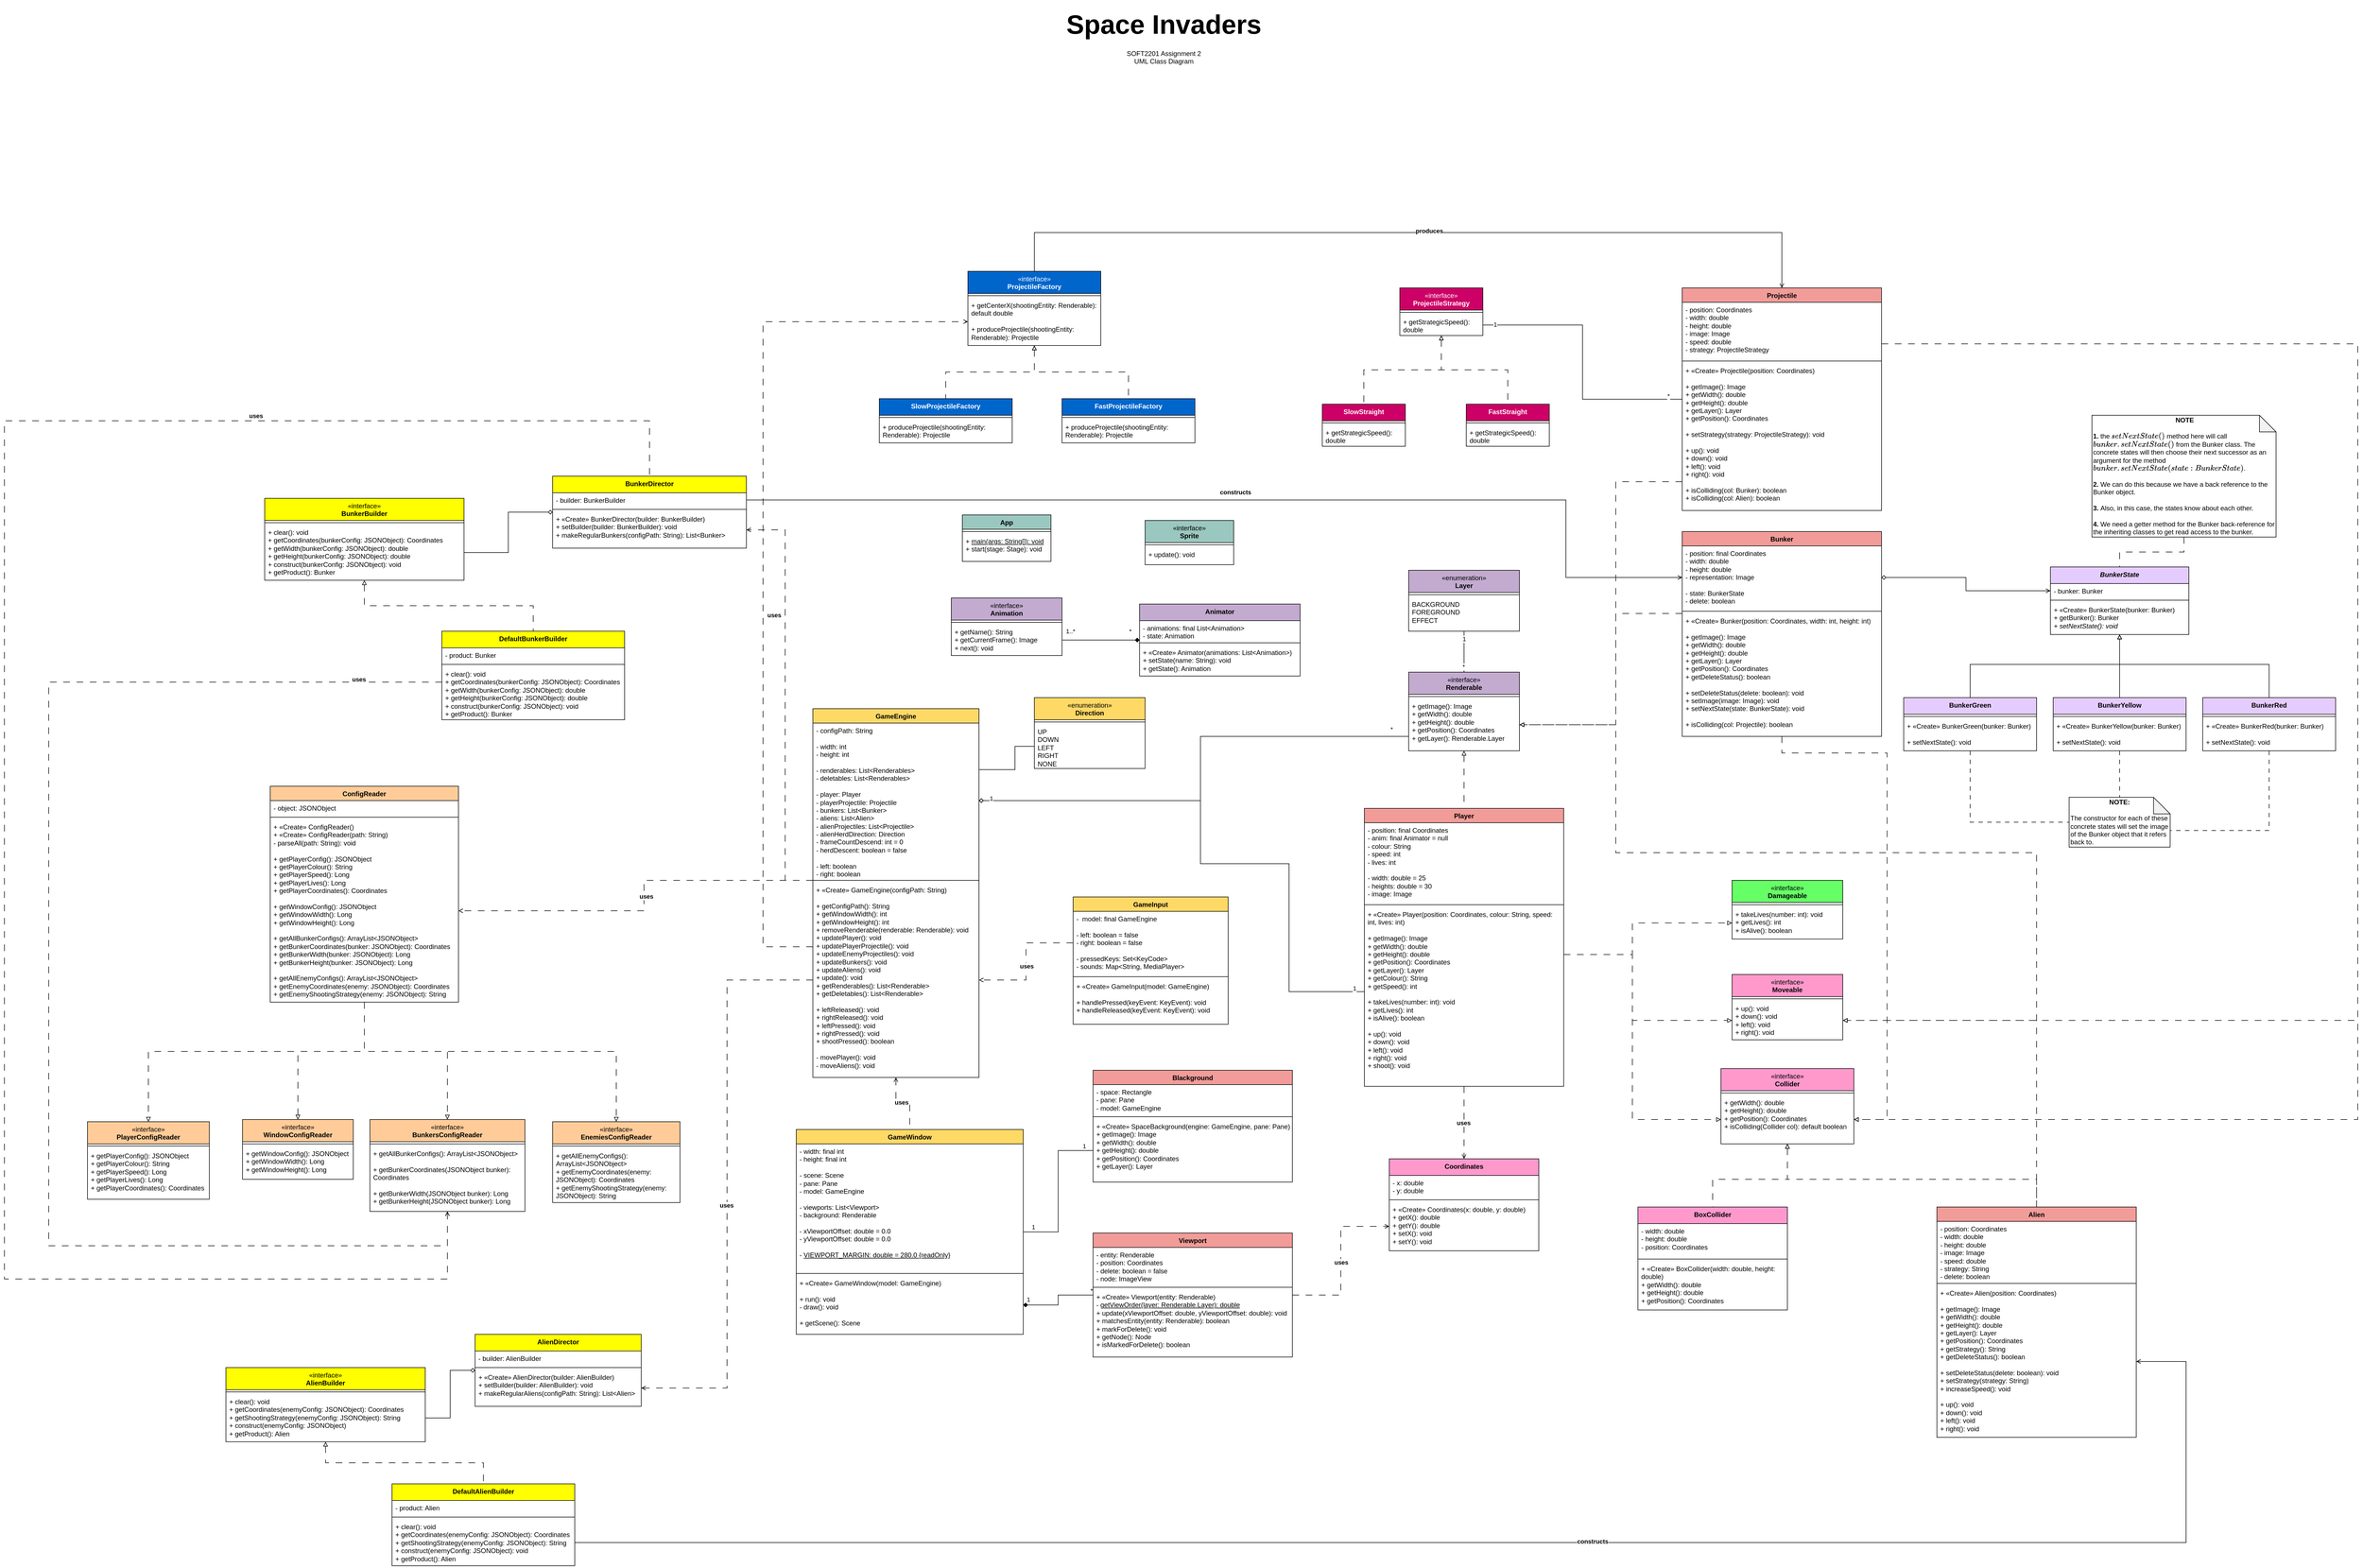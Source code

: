 <mxfile version="21.8.0" type="device">
  <diagram name="Page-1" id="EP1AOG05duhbS7P-E66I">
    <mxGraphModel dx="3619" dy="624" grid="1" gridSize="10" guides="0" tooltips="1" connect="1" arrows="1" fold="1" page="1" pageScale="1" pageWidth="827" pageHeight="1169" math="0" shadow="0">
      <root>
        <mxCell id="0" />
        <mxCell id="1" parent="0" />
        <mxCell id="a-AR0lO71mbIZnGdT4u--1" value="&lt;h1 style=&quot;&quot;&gt;&lt;font style=&quot;font-size: 48px;&quot;&gt;Space Invaders&lt;/font&gt;&lt;/h1&gt;&lt;div&gt;SOFT2201 Assignment 2&lt;/div&gt;&lt;div&gt;UML Class Diagram&lt;/div&gt;&lt;p&gt;&lt;br&gt;&lt;/p&gt;" style="text;html=1;strokeColor=none;fillColor=none;spacing=5;spacingTop=-20;whiteSpace=wrap;overflow=hidden;rounded=0;align=center;" parent="1" vertex="1">
          <mxGeometry x="169" y="20" width="490" height="120" as="geometry" />
        </mxCell>
        <mxCell id="a-AR0lO71mbIZnGdT4u--2" value="App" style="swimlane;fontStyle=1;align=center;verticalAlign=top;childLayout=stackLayout;horizontal=1;startSize=26;horizontalStack=0;resizeParent=1;resizeParentMax=0;resizeLast=0;collapsible=1;marginBottom=0;whiteSpace=wrap;html=1;fillColor=#9AC7BF;" parent="1" vertex="1">
          <mxGeometry x="50" y="940" width="160" height="84" as="geometry" />
        </mxCell>
        <mxCell id="a-AR0lO71mbIZnGdT4u--4" value="" style="line;strokeWidth=1;fillColor=none;align=left;verticalAlign=middle;spacingTop=-1;spacingLeft=3;spacingRight=3;rotatable=0;labelPosition=right;points=[];portConstraint=eastwest;strokeColor=inherit;" parent="a-AR0lO71mbIZnGdT4u--2" vertex="1">
          <mxGeometry y="26" width="160" height="8" as="geometry" />
        </mxCell>
        <mxCell id="a-AR0lO71mbIZnGdT4u--5" value="+ &lt;u&gt;main(args: String[]): void&lt;/u&gt;&lt;br&gt;+ start(stage: Stage): void" style="text;strokeColor=none;fillColor=none;align=left;verticalAlign=top;spacingLeft=4;spacingRight=4;overflow=hidden;rotatable=0;points=[[0,0.5],[1,0.5]];portConstraint=eastwest;whiteSpace=wrap;html=1;" parent="a-AR0lO71mbIZnGdT4u--2" vertex="1">
          <mxGeometry y="34" width="160" height="50" as="geometry" />
        </mxCell>
        <mxCell id="a-AR0lO71mbIZnGdT4u--17" value="&lt;span style=&quot;font-weight: normal;&quot;&gt;«interface»&lt;/span&gt;&lt;br&gt;Sprite" style="swimlane;fontStyle=1;align=center;verticalAlign=top;childLayout=stackLayout;horizontal=1;startSize=40;horizontalStack=0;resizeParent=1;resizeParentMax=0;resizeLast=0;collapsible=1;marginBottom=0;whiteSpace=wrap;html=1;fillColor=#9AC7BF;" parent="1" vertex="1">
          <mxGeometry x="380" y="950" width="160" height="80" as="geometry" />
        </mxCell>
        <mxCell id="a-AR0lO71mbIZnGdT4u--19" value="" style="line;strokeWidth=1;fillColor=none;align=left;verticalAlign=middle;spacingTop=-1;spacingLeft=3;spacingRight=3;rotatable=0;labelPosition=right;points=[];portConstraint=eastwest;strokeColor=inherit;" parent="a-AR0lO71mbIZnGdT4u--17" vertex="1">
          <mxGeometry y="40" width="160" height="8" as="geometry" />
        </mxCell>
        <mxCell id="a-AR0lO71mbIZnGdT4u--20" value="+ update(): void" style="text;strokeColor=none;fillColor=none;align=left;verticalAlign=top;spacingLeft=4;spacingRight=4;overflow=hidden;rotatable=0;points=[[0,0.5],[1,0.5]];portConstraint=eastwest;whiteSpace=wrap;html=1;" parent="a-AR0lO71mbIZnGdT4u--17" vertex="1">
          <mxGeometry y="48" width="160" height="32" as="geometry" />
        </mxCell>
        <mxCell id="9aOEvVL7OmeXiqtgfUnT-47" style="edgeStyle=orthogonalEdgeStyle;rounded=0;orthogonalLoop=1;jettySize=auto;html=1;entryX=0.5;entryY=0;entryDx=0;entryDy=0;endArrow=none;endFill=0;dashed=1;dashPattern=12 12;startArrow=open;startFill=0;" parent="1" source="a-AR0lO71mbIZnGdT4u--21" target="a-AR0lO71mbIZnGdT4u--25" edge="1">
          <mxGeometry relative="1" as="geometry" />
        </mxCell>
        <mxCell id="9aOEvVL7OmeXiqtgfUnT-50" value="uses" style="edgeLabel;html=1;align=center;verticalAlign=middle;resizable=0;points=[];fontStyle=1" parent="9aOEvVL7OmeXiqtgfUnT-47" vertex="1" connectable="0">
          <mxGeometry x="-0.038" y="2" relative="1" as="geometry">
            <mxPoint as="offset" />
          </mxGeometry>
        </mxCell>
        <mxCell id="GqJIR7_3Ax9wKfMFcQdq-8" style="edgeStyle=orthogonalEdgeStyle;rounded=0;orthogonalLoop=1;jettySize=auto;html=1;entryX=1;entryY=0.5;entryDx=0;entryDy=0;dashed=1;dashPattern=12 12;endArrow=open;endFill=0;" parent="1" source="a-AR0lO71mbIZnGdT4u--21" target="DgNzPKir5FMjPRtEU8c3-13" edge="1">
          <mxGeometry relative="1" as="geometry">
            <Array as="points">
              <mxPoint x="-525" y="1600" />
              <mxPoint x="-525" y="1655" />
            </Array>
          </mxGeometry>
        </mxCell>
        <mxCell id="GqJIR7_3Ax9wKfMFcQdq-9" value="&lt;b&gt;uses&lt;/b&gt;" style="edgeLabel;html=1;align=center;verticalAlign=middle;resizable=0;points=[];" parent="GqJIR7_3Ax9wKfMFcQdq-8" vertex="1" connectable="0">
          <mxGeometry x="-0.04" y="4" relative="1" as="geometry">
            <mxPoint as="offset" />
          </mxGeometry>
        </mxCell>
        <mxCell id="Ec3WxzuFujFra2aLCxMT-44" style="edgeStyle=orthogonalEdgeStyle;rounded=0;orthogonalLoop=1;jettySize=auto;html=1;entryX=1;entryY=0.5;entryDx=0;entryDy=0;endArrow=open;endFill=0;dashed=1;dashPattern=12 12;" parent="1" source="a-AR0lO71mbIZnGdT4u--21" target="Ec3WxzuFujFra2aLCxMT-29" edge="1">
          <mxGeometry relative="1" as="geometry">
            <Array as="points">
              <mxPoint x="-270" y="1600" />
              <mxPoint x="-270" y="967" />
            </Array>
          </mxGeometry>
        </mxCell>
        <mxCell id="Ec3WxzuFujFra2aLCxMT-45" value="uses" style="edgeLabel;html=1;align=center;verticalAlign=middle;resizable=0;points=[];fontStyle=1" parent="Ec3WxzuFujFra2aLCxMT-44" vertex="1" connectable="0">
          <mxGeometry x="0.333" y="-4" relative="1" as="geometry">
            <mxPoint x="-24" y="-27" as="offset" />
          </mxGeometry>
        </mxCell>
        <mxCell id="a-AR0lO71mbIZnGdT4u--21" value="GameEngine" style="swimlane;fontStyle=1;align=center;verticalAlign=top;childLayout=stackLayout;horizontal=1;startSize=26;horizontalStack=0;resizeParent=1;resizeParentMax=0;resizeLast=0;collapsible=1;marginBottom=0;whiteSpace=wrap;html=1;fillColor=#FFD966;" parent="1" vertex="1">
          <mxGeometry x="-220" y="1290" width="300" height="666" as="geometry" />
        </mxCell>
        <mxCell id="a-AR0lO71mbIZnGdT4u--22" value="- configPath: String&lt;br&gt;&lt;br&gt;- width: int&lt;br&gt;- height: int&lt;br&gt;&lt;br&gt;- renderables: List&amp;lt;Renderables&amp;gt;&lt;br&gt;- deletables: List&amp;lt;Renderables&amp;gt;&lt;br&gt;&lt;br&gt;- player: Player&lt;br&gt;- playerProjectile: Projectile&lt;br&gt;- bunkers: List&amp;lt;Bunker&amp;gt;&lt;br&gt;- aliens: List&amp;lt;Alien&amp;gt;&lt;br&gt;- alienProjectiles: List&amp;lt;Projectile&amp;gt;&lt;br&gt;- alienHerdDirection: Direction&lt;br&gt;- frameCountDescend: int = 0&lt;br&gt;- herdDescent: boolean = false&lt;br&gt;&lt;br&gt;- left: boolean&lt;br&gt;- right: boolean" style="text;strokeColor=none;fillColor=none;align=left;verticalAlign=top;spacingLeft=4;spacingRight=4;overflow=hidden;rotatable=0;points=[[0,0.5],[1,0.5]];portConstraint=eastwest;whiteSpace=wrap;html=1;" parent="a-AR0lO71mbIZnGdT4u--21" vertex="1">
          <mxGeometry y="26" width="300" height="280" as="geometry" />
        </mxCell>
        <mxCell id="a-AR0lO71mbIZnGdT4u--23" value="" style="line;strokeWidth=1;fillColor=none;align=left;verticalAlign=middle;spacingTop=-1;spacingLeft=3;spacingRight=3;rotatable=0;labelPosition=right;points=[];portConstraint=eastwest;strokeColor=inherit;" parent="a-AR0lO71mbIZnGdT4u--21" vertex="1">
          <mxGeometry y="306" width="300" height="8" as="geometry" />
        </mxCell>
        <mxCell id="a-AR0lO71mbIZnGdT4u--24" value="+&amp;nbsp;«Create» GameEngine(configPath: String)&lt;br&gt;&lt;br&gt;+ getConfigPath(): String&lt;br&gt;+ getWindowWidth(): int&lt;br&gt;+ getWindowHeight(): int&lt;br&gt;+ removeRenderable(renderable: Renderable): void&lt;br&gt;+ updatePlayer(): void&lt;br&gt;+ updatePlayerProjectile(): void&lt;br&gt;+ updateEnemyProjectiles(): void&lt;br&gt;+ updateBunkers(): void&lt;br&gt;+ updateAliens(): void&lt;br&gt;+ update(): void&lt;br&gt;+ getRenderables(): List&amp;lt;Renderable&amp;gt;&lt;br&gt;+ getDeletables(): List&amp;lt;Renderable&amp;gt;&lt;br&gt;&lt;br&gt;+ leftReleased(): void&lt;br&gt;+ rightReleased(): void&lt;br&gt;+ leftPressed(): void&lt;br&gt;+ rightPressed(): void&lt;br&gt;+ shootPressed(): boolean&lt;br&gt;&lt;br&gt;- movePlayer(): void&lt;br&gt;- moveAliens(): void" style="text;strokeColor=none;fillColor=none;align=left;verticalAlign=top;spacingLeft=4;spacingRight=4;overflow=hidden;rotatable=0;points=[[0,0.5],[1,0.5]];portConstraint=eastwest;whiteSpace=wrap;html=1;" parent="a-AR0lO71mbIZnGdT4u--21" vertex="1">
          <mxGeometry y="314" width="300" height="352" as="geometry" />
        </mxCell>
        <mxCell id="9aOEvVL7OmeXiqtgfUnT-51" style="edgeStyle=orthogonalEdgeStyle;rounded=0;orthogonalLoop=1;jettySize=auto;html=1;entryX=0;entryY=0.5;entryDx=0;entryDy=0;endArrow=none;endFill=0;" parent="1" source="a-AR0lO71mbIZnGdT4u--25" target="9aOEvVL7OmeXiqtgfUnT-4" edge="1">
          <mxGeometry relative="1" as="geometry" />
        </mxCell>
        <mxCell id="9aOEvVL7OmeXiqtgfUnT-52" value="1" style="edgeLabel;html=1;align=center;verticalAlign=middle;resizable=0;points=[];" parent="9aOEvVL7OmeXiqtgfUnT-51" vertex="1" connectable="0">
          <mxGeometry x="0.921" y="1" relative="1" as="geometry">
            <mxPoint x="-5" y="-7" as="offset" />
          </mxGeometry>
        </mxCell>
        <mxCell id="9aOEvVL7OmeXiqtgfUnT-53" value="1" style="edgeLabel;html=1;align=center;verticalAlign=middle;resizable=0;points=[];" parent="9aOEvVL7OmeXiqtgfUnT-51" vertex="1" connectable="0">
          <mxGeometry x="-0.931" y="-1" relative="1" as="geometry">
            <mxPoint x="8" y="-10" as="offset" />
          </mxGeometry>
        </mxCell>
        <mxCell id="a-AR0lO71mbIZnGdT4u--25" value="GameWindow" style="swimlane;fontStyle=1;align=center;verticalAlign=top;childLayout=stackLayout;horizontal=1;startSize=26;horizontalStack=0;resizeParent=1;resizeParentMax=0;resizeLast=0;collapsible=1;marginBottom=0;whiteSpace=wrap;html=1;fillColor=#FFD966;" parent="1" vertex="1">
          <mxGeometry x="-250" y="2050" width="410" height="370" as="geometry" />
        </mxCell>
        <mxCell id="a-AR0lO71mbIZnGdT4u--26" value="- width: final int&amp;nbsp;&lt;br&gt;- height: final int&amp;nbsp;&lt;br&gt;&lt;br&gt;- scene: Scene&lt;br&gt;- pane: Pane&lt;br&gt;- model: GameEngine&lt;br&gt;&lt;br&gt;- viewports: List&amp;lt;Viewport&amp;gt;&lt;br&gt;- background: Renderable&lt;br&gt;&lt;br&gt;- xViewportOffset: double = 0.0&lt;br&gt;- yViewportOffset: double = 0.0&lt;br&gt;&lt;br&gt;- &lt;u&gt;VIEWPORT_MARGIN: double = 280.0 {readOnly}&lt;/u&gt;" style="text;strokeColor=none;fillColor=none;align=left;verticalAlign=top;spacingLeft=4;spacingRight=4;overflow=hidden;rotatable=0;points=[[0,0.5],[1,0.5]];portConstraint=eastwest;whiteSpace=wrap;html=1;" parent="a-AR0lO71mbIZnGdT4u--25" vertex="1">
          <mxGeometry y="26" width="410" height="230" as="geometry" />
        </mxCell>
        <mxCell id="a-AR0lO71mbIZnGdT4u--27" value="" style="line;strokeWidth=1;fillColor=none;align=left;verticalAlign=middle;spacingTop=-1;spacingLeft=3;spacingRight=3;rotatable=0;labelPosition=right;points=[];portConstraint=eastwest;strokeColor=inherit;" parent="a-AR0lO71mbIZnGdT4u--25" vertex="1">
          <mxGeometry y="256" width="410" height="8" as="geometry" />
        </mxCell>
        <mxCell id="a-AR0lO71mbIZnGdT4u--28" value="+&amp;nbsp;«Create» GameWindow(model: GameEngine)&lt;br&gt;&lt;br&gt;+ run(): void&lt;br&gt;- draw(): void&lt;br&gt;&lt;br&gt;+ getScene(): Scene" style="text;strokeColor=none;fillColor=none;align=left;verticalAlign=top;spacingLeft=4;spacingRight=4;overflow=hidden;rotatable=0;points=[[0,0.5],[1,0.5]];portConstraint=eastwest;whiteSpace=wrap;html=1;" parent="a-AR0lO71mbIZnGdT4u--25" vertex="1">
          <mxGeometry y="264" width="410" height="106" as="geometry" />
        </mxCell>
        <mxCell id="a-AR0lO71mbIZnGdT4u--33" value="GameInput" style="swimlane;fontStyle=1;align=center;verticalAlign=top;childLayout=stackLayout;horizontal=1;startSize=26;horizontalStack=0;resizeParent=1;resizeParentMax=0;resizeLast=0;collapsible=1;marginBottom=0;whiteSpace=wrap;html=1;fillColor=#FFD966;" parent="1" vertex="1">
          <mxGeometry x="250" y="1630" width="280" height="230" as="geometry" />
        </mxCell>
        <mxCell id="a-AR0lO71mbIZnGdT4u--34" value="-&amp;nbsp; model: final GameEngine&lt;br&gt;&lt;br&gt;- left: boolean = false&lt;br&gt;- right: boolean = false&lt;br&gt;&lt;br&gt;- pressedKeys: Set&amp;lt;KeyCode&amp;gt;&lt;br&gt;- sounds: Map&amp;lt;String, MediaPlayer&amp;gt;" style="text;strokeColor=none;fillColor=none;align=left;verticalAlign=top;spacingLeft=4;spacingRight=4;overflow=hidden;rotatable=0;points=[[0,0.5],[1,0.5]];portConstraint=eastwest;whiteSpace=wrap;html=1;" parent="a-AR0lO71mbIZnGdT4u--33" vertex="1">
          <mxGeometry y="26" width="280" height="114" as="geometry" />
        </mxCell>
        <mxCell id="a-AR0lO71mbIZnGdT4u--35" value="" style="line;strokeWidth=1;fillColor=none;align=left;verticalAlign=middle;spacingTop=-1;spacingLeft=3;spacingRight=3;rotatable=0;labelPosition=right;points=[];portConstraint=eastwest;strokeColor=inherit;" parent="a-AR0lO71mbIZnGdT4u--33" vertex="1">
          <mxGeometry y="140" width="280" height="8" as="geometry" />
        </mxCell>
        <mxCell id="a-AR0lO71mbIZnGdT4u--36" value="+&amp;nbsp;«Create» GameInput(model: GameEngine)&lt;br&gt;&lt;br&gt;+ handlePressed(keyEvent: KeyEvent): void&lt;br&gt;+ handleReleased(keyEvent: KeyEvent): void" style="text;strokeColor=none;fillColor=none;align=left;verticalAlign=top;spacingLeft=4;spacingRight=4;overflow=hidden;rotatable=0;points=[[0,0.5],[1,0.5]];portConstraint=eastwest;whiteSpace=wrap;html=1;" parent="a-AR0lO71mbIZnGdT4u--33" vertex="1">
          <mxGeometry y="148" width="280" height="82" as="geometry" />
        </mxCell>
        <mxCell id="9aOEvVL7OmeXiqtgfUnT-44" style="edgeStyle=orthogonalEdgeStyle;rounded=0;orthogonalLoop=1;jettySize=auto;html=1;entryX=0;entryY=0.5;entryDx=0;entryDy=0;endArrow=open;endFill=0;dashed=1;dashPattern=12 12;" parent="1" source="szt7YDM3cIVuDofjxkfF-2" target="9aOEvVL7OmeXiqtgfUnT-33" edge="1">
          <mxGeometry relative="1" as="geometry" />
        </mxCell>
        <mxCell id="9aOEvVL7OmeXiqtgfUnT-46" value="uses" style="edgeLabel;html=1;align=center;verticalAlign=middle;resizable=0;points=[];fontStyle=1" parent="9aOEvVL7OmeXiqtgfUnT-44" vertex="1" connectable="0">
          <mxGeometry x="-0.019" y="1" relative="1" as="geometry">
            <mxPoint x="1" as="offset" />
          </mxGeometry>
        </mxCell>
        <mxCell id="9aOEvVL7OmeXiqtgfUnT-54" style="edgeStyle=orthogonalEdgeStyle;rounded=0;orthogonalLoop=1;jettySize=auto;html=1;entryX=1;entryY=0.5;entryDx=0;entryDy=0;endArrow=diamond;endFill=1;startArrow=none;startFill=0;" parent="1" source="szt7YDM3cIVuDofjxkfF-2" target="a-AR0lO71mbIZnGdT4u--28" edge="1">
          <mxGeometry relative="1" as="geometry" />
        </mxCell>
        <mxCell id="9aOEvVL7OmeXiqtgfUnT-55" value="*" style="edgeLabel;html=1;align=center;verticalAlign=middle;resizable=0;points=[];" parent="9aOEvVL7OmeXiqtgfUnT-54" vertex="1" connectable="0">
          <mxGeometry x="-0.867" y="-5" relative="1" as="geometry">
            <mxPoint x="6" y="-3" as="offset" />
          </mxGeometry>
        </mxCell>
        <mxCell id="9aOEvVL7OmeXiqtgfUnT-56" value="1" style="edgeLabel;html=1;align=center;verticalAlign=middle;resizable=0;points=[];" parent="9aOEvVL7OmeXiqtgfUnT-54" vertex="1" connectable="0">
          <mxGeometry x="0.881" y="-6" relative="1" as="geometry">
            <mxPoint y="-4" as="offset" />
          </mxGeometry>
        </mxCell>
        <mxCell id="szt7YDM3cIVuDofjxkfF-2" value="Viewport" style="swimlane;fontStyle=1;align=center;verticalAlign=top;childLayout=stackLayout;horizontal=1;startSize=26;horizontalStack=0;resizeParent=1;resizeParentMax=0;resizeLast=0;collapsible=1;marginBottom=0;whiteSpace=wrap;html=1;fillColor=#F19C99;" parent="1" vertex="1">
          <mxGeometry x="286" y="2237" width="360" height="224" as="geometry" />
        </mxCell>
        <mxCell id="szt7YDM3cIVuDofjxkfF-3" value="- entity: Renderable&lt;br&gt;- position: Coordinates&lt;br&gt;- delete: boolean = false&lt;br&gt;- node: ImageView" style="text;strokeColor=none;fillColor=none;align=left;verticalAlign=top;spacingLeft=4;spacingRight=4;overflow=hidden;rotatable=0;points=[[0,0.5],[1,0.5]];portConstraint=eastwest;whiteSpace=wrap;html=1;" parent="szt7YDM3cIVuDofjxkfF-2" vertex="1">
          <mxGeometry y="26" width="360" height="68" as="geometry" />
        </mxCell>
        <mxCell id="szt7YDM3cIVuDofjxkfF-4" value="" style="line;strokeWidth=1;fillColor=none;align=left;verticalAlign=middle;spacingTop=-1;spacingLeft=3;spacingRight=3;rotatable=0;labelPosition=right;points=[];portConstraint=eastwest;strokeColor=inherit;" parent="szt7YDM3cIVuDofjxkfF-2" vertex="1">
          <mxGeometry y="94" width="360" height="8" as="geometry" />
        </mxCell>
        <mxCell id="szt7YDM3cIVuDofjxkfF-5" value="+ «Create» Viewport(entity: Renderable)&lt;br&gt;- &lt;u&gt;getViewOrder(layer: Renderable.Layer): double&lt;br&gt;&lt;/u&gt;+ update(xViewportOffset: double, yViewportOffset: double): void&lt;br&gt;+ matchesEntity(entity: Renderable): boolean&lt;br&gt;+ markForDelete(): void&lt;br&gt;+ getNode(): Node&lt;br&gt;+ isMarkedForDelete(): boolean" style="text;strokeColor=none;fillColor=none;align=left;verticalAlign=top;spacingLeft=4;spacingRight=4;overflow=hidden;rotatable=0;points=[[0,0.5],[1,0.5]];portConstraint=eastwest;whiteSpace=wrap;html=1;" parent="szt7YDM3cIVuDofjxkfF-2" vertex="1">
          <mxGeometry y="102" width="360" height="122" as="geometry" />
        </mxCell>
        <mxCell id="9aOEvVL7OmeXiqtgfUnT-1" value="Blackground" style="swimlane;fontStyle=1;align=center;verticalAlign=top;childLayout=stackLayout;horizontal=1;startSize=26;horizontalStack=0;resizeParent=1;resizeParentMax=0;resizeLast=0;collapsible=1;marginBottom=0;whiteSpace=wrap;html=1;fillColor=#F19C99;" parent="1" vertex="1">
          <mxGeometry x="286" y="1943" width="360" height="202" as="geometry" />
        </mxCell>
        <mxCell id="9aOEvVL7OmeXiqtgfUnT-2" value="- space: Rectangle&lt;br&gt;- pane: Pane&lt;br&gt;- model: GameEngine" style="text;strokeColor=none;fillColor=none;align=left;verticalAlign=top;spacingLeft=4;spacingRight=4;overflow=hidden;rotatable=0;points=[[0,0.5],[1,0.5]];portConstraint=eastwest;whiteSpace=wrap;html=1;" parent="9aOEvVL7OmeXiqtgfUnT-1" vertex="1">
          <mxGeometry y="26" width="360" height="54" as="geometry" />
        </mxCell>
        <mxCell id="9aOEvVL7OmeXiqtgfUnT-3" value="" style="line;strokeWidth=1;fillColor=none;align=left;verticalAlign=middle;spacingTop=-1;spacingLeft=3;spacingRight=3;rotatable=0;labelPosition=right;points=[];portConstraint=eastwest;strokeColor=inherit;" parent="9aOEvVL7OmeXiqtgfUnT-1" vertex="1">
          <mxGeometry y="80" width="360" height="8" as="geometry" />
        </mxCell>
        <mxCell id="9aOEvVL7OmeXiqtgfUnT-4" value="+ «Create» SpaceBackground(engine: GameEngine, pane: Pane)&lt;br&gt;+ getImage(): Image&lt;br&gt;+ getWidth(): double&lt;br&gt;+ getHeight(): double&lt;br&gt;+ getPosition(): Coordinates&lt;br&gt;+ getLayer(): Layer" style="text;strokeColor=none;fillColor=none;align=left;verticalAlign=top;spacingLeft=4;spacingRight=4;overflow=hidden;rotatable=0;points=[[0,0.5],[1,0.5]];portConstraint=eastwest;whiteSpace=wrap;html=1;" parent="9aOEvVL7OmeXiqtgfUnT-1" vertex="1">
          <mxGeometry y="88" width="360" height="114" as="geometry" />
        </mxCell>
        <mxCell id="9aOEvVL7OmeXiqtgfUnT-24" style="edgeStyle=orthogonalEdgeStyle;rounded=0;orthogonalLoop=1;jettySize=auto;html=1;entryX=0;entryY=0.5;entryDx=0;entryDy=0;endArrow=block;endFill=0;dashed=1;dashPattern=12 12;" parent="1" source="9aOEvVL7OmeXiqtgfUnT-6" target="9aOEvVL7OmeXiqtgfUnT-18" edge="1">
          <mxGeometry relative="1" as="geometry">
            <Array as="points">
              <mxPoint x="1260" y="1734" />
              <mxPoint x="1260" y="1677" />
            </Array>
          </mxGeometry>
        </mxCell>
        <mxCell id="9aOEvVL7OmeXiqtgfUnT-26" style="edgeStyle=orthogonalEdgeStyle;rounded=0;orthogonalLoop=1;jettySize=auto;html=1;entryX=0;entryY=0.5;entryDx=0;entryDy=0;endArrow=block;endFill=0;dashed=1;dashPattern=12 12;" parent="1" source="9aOEvVL7OmeXiqtgfUnT-6" target="9aOEvVL7OmeXiqtgfUnT-21" edge="1">
          <mxGeometry relative="1" as="geometry">
            <Array as="points">
              <mxPoint x="1260" y="1734" />
              <mxPoint x="1260" y="1853" />
            </Array>
          </mxGeometry>
        </mxCell>
        <mxCell id="9aOEvVL7OmeXiqtgfUnT-42" style="edgeStyle=orthogonalEdgeStyle;rounded=0;orthogonalLoop=1;jettySize=auto;html=1;entryX=0.5;entryY=0;entryDx=0;entryDy=0;endArrow=open;endFill=0;dashed=1;dashPattern=12 12;" parent="1" source="9aOEvVL7OmeXiqtgfUnT-6" target="9aOEvVL7OmeXiqtgfUnT-31" edge="1">
          <mxGeometry relative="1" as="geometry" />
        </mxCell>
        <mxCell id="9aOEvVL7OmeXiqtgfUnT-43" value="uses" style="edgeLabel;html=1;align=center;verticalAlign=middle;resizable=0;points=[];fontStyle=1" parent="9aOEvVL7OmeXiqtgfUnT-42" vertex="1" connectable="0">
          <mxGeometry x="0.01" y="-1" relative="1" as="geometry">
            <mxPoint as="offset" />
          </mxGeometry>
        </mxCell>
        <mxCell id="GqJIR7_3Ax9wKfMFcQdq-3" style="edgeStyle=orthogonalEdgeStyle;rounded=0;orthogonalLoop=1;jettySize=auto;html=1;entryX=0;entryY=0.5;entryDx=0;entryDy=0;dashed=1;dashPattern=12 12;endArrow=block;endFill=0;" parent="1" source="9aOEvVL7OmeXiqtgfUnT-6" target="9aOEvVL7OmeXiqtgfUnT-29" edge="1">
          <mxGeometry relative="1" as="geometry">
            <Array as="points">
              <mxPoint x="1260" y="1734" />
              <mxPoint x="1260" y="2032" />
            </Array>
          </mxGeometry>
        </mxCell>
        <mxCell id="9aOEvVL7OmeXiqtgfUnT-6" value="Player" style="swimlane;fontStyle=1;align=center;verticalAlign=top;childLayout=stackLayout;horizontal=1;startSize=26;horizontalStack=0;resizeParent=1;resizeParentMax=0;resizeLast=0;collapsible=1;marginBottom=0;whiteSpace=wrap;html=1;fillColor=#F19C99;" parent="1" vertex="1">
          <mxGeometry x="776" y="1470" width="360" height="502" as="geometry" />
        </mxCell>
        <mxCell id="9aOEvVL7OmeXiqtgfUnT-7" value="- position: final Coordinates&lt;br&gt;- anim: final Animator = null&lt;br&gt;- colour: String&lt;br&gt;- speed: int&lt;br&gt;- lives: int&lt;br&gt;&lt;br&gt;- width: double = 25&lt;br&gt;- heights: double = 30&lt;br&gt;- image: Image" style="text;strokeColor=none;fillColor=none;align=left;verticalAlign=top;spacingLeft=4;spacingRight=4;overflow=hidden;rotatable=0;points=[[0,0.5],[1,0.5]];portConstraint=eastwest;whiteSpace=wrap;html=1;" parent="9aOEvVL7OmeXiqtgfUnT-6" vertex="1">
          <mxGeometry y="26" width="360" height="144" as="geometry" />
        </mxCell>
        <mxCell id="9aOEvVL7OmeXiqtgfUnT-8" value="" style="line;strokeWidth=1;fillColor=none;align=left;verticalAlign=middle;spacingTop=-1;spacingLeft=3;spacingRight=3;rotatable=0;labelPosition=right;points=[];portConstraint=eastwest;strokeColor=inherit;" parent="9aOEvVL7OmeXiqtgfUnT-6" vertex="1">
          <mxGeometry y="170" width="360" height="8" as="geometry" />
        </mxCell>
        <mxCell id="9aOEvVL7OmeXiqtgfUnT-9" value="+ «Create» Player(position: Coordinates, colour: String, speed: int, lives: int)&lt;br&gt;&lt;br&gt;+ getImage(): Image&lt;br style=&quot;border-color: var(--border-color);&quot;&gt;+ getWidth(): double&lt;br style=&quot;border-color: var(--border-color);&quot;&gt;+ getHeight(): double&lt;br style=&quot;border-color: var(--border-color);&quot;&gt;+ getPosition(): Coordinates&lt;br style=&quot;border-color: var(--border-color);&quot;&gt;+ getLayer(): Layer&lt;br&gt;+ getColour(): String&lt;br&gt;+ getSpeed(): int&lt;br&gt;&lt;br&gt;+ takeLives(number: int): void&lt;br&gt;+ getLives(): int&lt;br&gt;+ isAlive(): boolean&lt;br&gt;&lt;br&gt;+ up(): void&lt;br&gt;+ down(): void&lt;br&gt;+ left(): void&lt;br&gt;+ right(): void&lt;br&gt;+ shoot(): void" style="text;strokeColor=none;fillColor=none;align=left;verticalAlign=top;spacingLeft=4;spacingRight=4;overflow=hidden;rotatable=0;points=[[0,0.5],[1,0.5]];portConstraint=eastwest;whiteSpace=wrap;html=1;" parent="9aOEvVL7OmeXiqtgfUnT-6" vertex="1">
          <mxGeometry y="178" width="360" height="324" as="geometry" />
        </mxCell>
        <mxCell id="9aOEvVL7OmeXiqtgfUnT-15" value="&lt;span style=&quot;font-weight: normal;&quot;&gt;«interface»&lt;/span&gt;&lt;br style=&quot;border-color: var(--border-color); font-weight: 400;&quot;&gt;Damageable" style="swimlane;fontStyle=1;align=center;verticalAlign=top;childLayout=stackLayout;horizontal=1;startSize=40;horizontalStack=0;resizeParent=1;resizeParentMax=0;resizeLast=0;collapsible=1;marginBottom=0;whiteSpace=wrap;html=1;fillColor=#66FF66;" parent="1" vertex="1">
          <mxGeometry x="1440" y="1600" width="200" height="106" as="geometry" />
        </mxCell>
        <mxCell id="9aOEvVL7OmeXiqtgfUnT-17" value="" style="line;strokeWidth=1;fillColor=none;align=left;verticalAlign=middle;spacingTop=-1;spacingLeft=3;spacingRight=3;rotatable=0;labelPosition=right;points=[];portConstraint=eastwest;strokeColor=inherit;" parent="9aOEvVL7OmeXiqtgfUnT-15" vertex="1">
          <mxGeometry y="40" width="200" height="8" as="geometry" />
        </mxCell>
        <mxCell id="9aOEvVL7OmeXiqtgfUnT-18" value="+ takeLives(number: int): void&lt;br style=&quot;border-color: var(--border-color);&quot;&gt;+ getLives(): int&lt;br style=&quot;border-color: var(--border-color);&quot;&gt;+ isAlive(): boolean" style="text;strokeColor=none;fillColor=none;align=left;verticalAlign=top;spacingLeft=4;spacingRight=4;overflow=hidden;rotatable=0;points=[[0,0.5],[1,0.5]];portConstraint=eastwest;whiteSpace=wrap;html=1;" parent="9aOEvVL7OmeXiqtgfUnT-15" vertex="1">
          <mxGeometry y="48" width="200" height="58" as="geometry" />
        </mxCell>
        <mxCell id="mW7zkD9XDB_vgP2nRmVb-48" style="edgeStyle=orthogonalEdgeStyle;rounded=0;orthogonalLoop=1;jettySize=auto;html=1;entryX=0.5;entryY=0;entryDx=0;entryDy=0;startArrow=block;startFill=0;endArrow=none;endFill=0;dashed=1;dashPattern=12 12;" edge="1" parent="1" source="9aOEvVL7OmeXiqtgfUnT-27" target="9aOEvVL7OmeXiqtgfUnT-36">
          <mxGeometry relative="1" as="geometry">
            <Array as="points">
              <mxPoint x="1540" y="2140" />
              <mxPoint x="1405" y="2140" />
            </Array>
          </mxGeometry>
        </mxCell>
        <mxCell id="mW7zkD9XDB_vgP2nRmVb-49" style="edgeStyle=orthogonalEdgeStyle;rounded=0;orthogonalLoop=1;jettySize=auto;html=1;entryX=0.5;entryY=0;entryDx=0;entryDy=0;startArrow=block;startFill=0;endArrow=none;endFill=0;dashed=1;dashPattern=12 12;" edge="1" parent="1" source="9aOEvVL7OmeXiqtgfUnT-27" target="GqJIR7_3Ax9wKfMFcQdq-4">
          <mxGeometry relative="1" as="geometry">
            <Array as="points">
              <mxPoint x="1540" y="2140" />
              <mxPoint x="1990" y="2140" />
            </Array>
          </mxGeometry>
        </mxCell>
        <mxCell id="9aOEvVL7OmeXiqtgfUnT-27" value="&lt;span style=&quot;font-weight: normal;&quot;&gt;«interface»&lt;/span&gt;&lt;br style=&quot;border-color: var(--border-color); font-weight: 400;&quot;&gt;Collider" style="swimlane;fontStyle=1;align=center;verticalAlign=top;childLayout=stackLayout;horizontal=1;startSize=40;horizontalStack=0;resizeParent=1;resizeParentMax=0;resizeLast=0;collapsible=1;marginBottom=0;whiteSpace=wrap;html=1;fillColor=#FF99CC;" parent="1" vertex="1">
          <mxGeometry x="1420" y="1940" width="240" height="136" as="geometry" />
        </mxCell>
        <mxCell id="9aOEvVL7OmeXiqtgfUnT-28" value="" style="line;strokeWidth=1;fillColor=none;align=left;verticalAlign=middle;spacingTop=-1;spacingLeft=3;spacingRight=3;rotatable=0;labelPosition=right;points=[];portConstraint=eastwest;strokeColor=inherit;" parent="9aOEvVL7OmeXiqtgfUnT-27" vertex="1">
          <mxGeometry y="40" width="240" height="8" as="geometry" />
        </mxCell>
        <mxCell id="9aOEvVL7OmeXiqtgfUnT-29" value="+ getWidth(): double&lt;br&gt;+ getHeight(): double&lt;br&gt;+ getPosition(): Coordinates&lt;br&gt;+ isColliding(Collider col): default boolean" style="text;strokeColor=none;fillColor=none;align=left;verticalAlign=top;spacingLeft=4;spacingRight=4;overflow=hidden;rotatable=0;points=[[0,0.5],[1,0.5]];portConstraint=eastwest;whiteSpace=wrap;html=1;" parent="9aOEvVL7OmeXiqtgfUnT-27" vertex="1">
          <mxGeometry y="48" width="240" height="88" as="geometry" />
        </mxCell>
        <mxCell id="9aOEvVL7OmeXiqtgfUnT-31" value="Coordinates" style="swimlane;fontStyle=1;align=center;verticalAlign=top;childLayout=stackLayout;horizontal=1;startSize=30;horizontalStack=0;resizeParent=1;resizeParentMax=0;resizeLast=0;collapsible=1;marginBottom=0;whiteSpace=wrap;html=1;fillColor=#FF99CC;" parent="1" vertex="1">
          <mxGeometry x="821" y="2103" width="270" height="166" as="geometry" />
        </mxCell>
        <mxCell id="9aOEvVL7OmeXiqtgfUnT-45" value="- x: double&lt;br&gt;- y: double" style="text;strokeColor=none;fillColor=none;align=left;verticalAlign=top;spacingLeft=4;spacingRight=4;overflow=hidden;rotatable=0;points=[[0,0.5],[1,0.5]];portConstraint=eastwest;whiteSpace=wrap;html=1;" parent="9aOEvVL7OmeXiqtgfUnT-31" vertex="1">
          <mxGeometry y="30" width="270" height="40" as="geometry" />
        </mxCell>
        <mxCell id="9aOEvVL7OmeXiqtgfUnT-32" value="" style="line;strokeWidth=1;fillColor=none;align=left;verticalAlign=middle;spacingTop=-1;spacingLeft=3;spacingRight=3;rotatable=0;labelPosition=right;points=[];portConstraint=eastwest;strokeColor=inherit;" parent="9aOEvVL7OmeXiqtgfUnT-31" vertex="1">
          <mxGeometry y="70" width="270" height="8" as="geometry" />
        </mxCell>
        <mxCell id="9aOEvVL7OmeXiqtgfUnT-33" value="+ «Create» Coordinates(x: double, y: double)&lt;br&gt;+ getX(): double&lt;br&gt;+ getY(): double&lt;br&gt;+ setX(): void&lt;br&gt;+ setY(): void" style="text;strokeColor=none;fillColor=none;align=left;verticalAlign=top;spacingLeft=4;spacingRight=4;overflow=hidden;rotatable=0;points=[[0,0.5],[1,0.5]];portConstraint=eastwest;whiteSpace=wrap;html=1;" parent="9aOEvVL7OmeXiqtgfUnT-31" vertex="1">
          <mxGeometry y="78" width="270" height="88" as="geometry" />
        </mxCell>
        <mxCell id="9aOEvVL7OmeXiqtgfUnT-36" value="BoxCollider" style="swimlane;fontStyle=1;align=center;verticalAlign=top;childLayout=stackLayout;horizontal=1;startSize=30;horizontalStack=0;resizeParent=1;resizeParentMax=0;resizeLast=0;collapsible=1;marginBottom=0;whiteSpace=wrap;html=1;fillColor=#FF99CC;" parent="1" vertex="1">
          <mxGeometry x="1270" y="2190" width="270" height="186" as="geometry" />
        </mxCell>
        <mxCell id="9aOEvVL7OmeXiqtgfUnT-39" value="- width: double&lt;br&gt;- height: double&lt;br&gt;- position: Coordinates" style="text;strokeColor=none;fillColor=none;align=left;verticalAlign=top;spacingLeft=4;spacingRight=4;overflow=hidden;rotatable=0;points=[[0,0.5],[1,0.5]];portConstraint=eastwest;whiteSpace=wrap;html=1;" parent="9aOEvVL7OmeXiqtgfUnT-36" vertex="1">
          <mxGeometry y="30" width="270" height="60" as="geometry" />
        </mxCell>
        <mxCell id="9aOEvVL7OmeXiqtgfUnT-37" value="" style="line;strokeWidth=1;fillColor=none;align=left;verticalAlign=middle;spacingTop=-1;spacingLeft=3;spacingRight=3;rotatable=0;labelPosition=right;points=[];portConstraint=eastwest;strokeColor=inherit;" parent="9aOEvVL7OmeXiqtgfUnT-36" vertex="1">
          <mxGeometry y="90" width="270" height="8" as="geometry" />
        </mxCell>
        <mxCell id="9aOEvVL7OmeXiqtgfUnT-38" value="+ «Create» BoxCollider(width: double, height: double)&lt;br&gt;+ getWidth(): double&lt;br&gt;+ getHeight(): double&lt;br&gt;+ getPosition(): Coordinates" style="text;strokeColor=none;fillColor=none;align=left;verticalAlign=top;spacingLeft=4;spacingRight=4;overflow=hidden;rotatable=0;points=[[0,0.5],[1,0.5]];portConstraint=eastwest;whiteSpace=wrap;html=1;" parent="9aOEvVL7OmeXiqtgfUnT-36" vertex="1">
          <mxGeometry y="98" width="270" height="88" as="geometry" />
        </mxCell>
        <mxCell id="9aOEvVL7OmeXiqtgfUnT-48" style="edgeStyle=orthogonalEdgeStyle;rounded=0;orthogonalLoop=1;jettySize=auto;html=1;entryX=1;entryY=0.5;entryDx=0;entryDy=0;endArrow=open;endFill=0;dashed=1;dashPattern=12 12;" parent="1" source="a-AR0lO71mbIZnGdT4u--34" target="a-AR0lO71mbIZnGdT4u--24" edge="1">
          <mxGeometry relative="1" as="geometry" />
        </mxCell>
        <mxCell id="9aOEvVL7OmeXiqtgfUnT-49" value="uses" style="edgeLabel;html=1;align=center;verticalAlign=middle;resizable=0;points=[];fontStyle=1" parent="9aOEvVL7OmeXiqtgfUnT-48" vertex="1" connectable="0">
          <mxGeometry x="0.068" y="2" relative="1" as="geometry">
            <mxPoint x="-1" as="offset" />
          </mxGeometry>
        </mxCell>
        <mxCell id="9aOEvVL7OmeXiqtgfUnT-19" value="&lt;span style=&quot;font-weight: normal;&quot;&gt;«interface»&lt;/span&gt;&lt;br style=&quot;border-color: var(--border-color); font-weight: 400;&quot;&gt;Moveable" style="swimlane;fontStyle=1;align=center;verticalAlign=top;childLayout=stackLayout;horizontal=1;startSize=40;horizontalStack=0;resizeParent=1;resizeParentMax=0;resizeLast=0;collapsible=1;marginBottom=0;whiteSpace=wrap;html=1;fillColor=#FF99CC;" parent="1" vertex="1">
          <mxGeometry x="1440" y="1770" width="200" height="118" as="geometry" />
        </mxCell>
        <mxCell id="9aOEvVL7OmeXiqtgfUnT-20" value="" style="line;strokeWidth=1;fillColor=none;align=left;verticalAlign=middle;spacingTop=-1;spacingLeft=3;spacingRight=3;rotatable=0;labelPosition=right;points=[];portConstraint=eastwest;strokeColor=inherit;" parent="9aOEvVL7OmeXiqtgfUnT-19" vertex="1">
          <mxGeometry y="40" width="200" height="8" as="geometry" />
        </mxCell>
        <mxCell id="9aOEvVL7OmeXiqtgfUnT-21" value="+ up(): void&lt;br&gt;+ down(): void&lt;br&gt;+ left(): void&lt;br&gt;+ right(): void" style="text;strokeColor=none;fillColor=none;align=left;verticalAlign=top;spacingLeft=4;spacingRight=4;overflow=hidden;rotatable=0;points=[[0,0.5],[1,0.5]];portConstraint=eastwest;whiteSpace=wrap;html=1;" parent="9aOEvVL7OmeXiqtgfUnT-19" vertex="1">
          <mxGeometry y="48" width="200" height="70" as="geometry" />
        </mxCell>
        <mxCell id="qbkIMqkIBuKoh5u8v5fq-4" value="&lt;span style=&quot;font-weight: normal;&quot;&gt;«interface»&lt;/span&gt;&lt;br style=&quot;border-color: var(--border-color); font-weight: 400;&quot;&gt;Animation" style="swimlane;fontStyle=1;align=center;verticalAlign=top;childLayout=stackLayout;horizontal=1;startSize=40;horizontalStack=0;resizeParent=1;resizeParentMax=0;resizeLast=0;collapsible=1;marginBottom=0;whiteSpace=wrap;html=1;fillColor=#C3ABD0;" parent="1" vertex="1">
          <mxGeometry x="30" y="1090" width="200" height="104" as="geometry" />
        </mxCell>
        <mxCell id="qbkIMqkIBuKoh5u8v5fq-5" value="" style="line;strokeWidth=1;fillColor=none;align=left;verticalAlign=middle;spacingTop=-1;spacingLeft=3;spacingRight=3;rotatable=0;labelPosition=right;points=[];portConstraint=eastwest;strokeColor=inherit;" parent="qbkIMqkIBuKoh5u8v5fq-4" vertex="1">
          <mxGeometry y="40" width="200" height="8" as="geometry" />
        </mxCell>
        <mxCell id="qbkIMqkIBuKoh5u8v5fq-6" value="+ getName(): String&lt;br&gt;+ getCurrentFrame(): Image&lt;br&gt;+ next(): void" style="text;strokeColor=none;fillColor=none;align=left;verticalAlign=top;spacingLeft=4;spacingRight=4;overflow=hidden;rotatable=0;points=[[0,0.5],[1,0.5]];portConstraint=eastwest;whiteSpace=wrap;html=1;" parent="qbkIMqkIBuKoh5u8v5fq-4" vertex="1">
          <mxGeometry y="48" width="200" height="56" as="geometry" />
        </mxCell>
        <mxCell id="qbkIMqkIBuKoh5u8v5fq-11" style="edgeStyle=orthogonalEdgeStyle;rounded=0;orthogonalLoop=1;jettySize=auto;html=1;endArrow=none;endFill=0;startArrow=diamond;startFill=1;" parent="1" source="qbkIMqkIBuKoh5u8v5fq-7" target="qbkIMqkIBuKoh5u8v5fq-6" edge="1">
          <mxGeometry relative="1" as="geometry" />
        </mxCell>
        <mxCell id="qbkIMqkIBuKoh5u8v5fq-12" value="*" style="edgeLabel;html=1;align=center;verticalAlign=middle;resizable=0;points=[];" parent="qbkIMqkIBuKoh5u8v5fq-11" vertex="1" connectable="0">
          <mxGeometry x="-0.754" y="-6" relative="1" as="geometry">
            <mxPoint y="-10" as="offset" />
          </mxGeometry>
        </mxCell>
        <mxCell id="qbkIMqkIBuKoh5u8v5fq-14" value="1..*" style="edgeLabel;html=1;align=center;verticalAlign=middle;resizable=0;points=[];" parent="qbkIMqkIBuKoh5u8v5fq-11" vertex="1" connectable="0">
          <mxGeometry x="0.791" y="-2" relative="1" as="geometry">
            <mxPoint y="-14" as="offset" />
          </mxGeometry>
        </mxCell>
        <mxCell id="qbkIMqkIBuKoh5u8v5fq-7" value="Animator" style="swimlane;fontStyle=1;align=center;verticalAlign=top;childLayout=stackLayout;horizontal=1;startSize=30;horizontalStack=0;resizeParent=1;resizeParentMax=0;resizeLast=0;collapsible=1;marginBottom=0;whiteSpace=wrap;html=1;fillColor=#C3ABD0;" parent="1" vertex="1">
          <mxGeometry x="370" y="1101" width="290" height="130" as="geometry" />
        </mxCell>
        <mxCell id="qbkIMqkIBuKoh5u8v5fq-10" value="- animations: final List&amp;lt;Animation&amp;gt;&lt;br&gt;- state: Animation" style="text;strokeColor=none;fillColor=none;align=left;verticalAlign=top;spacingLeft=4;spacingRight=4;overflow=hidden;rotatable=0;points=[[0,0.5],[1,0.5]];portConstraint=eastwest;whiteSpace=wrap;html=1;" parent="qbkIMqkIBuKoh5u8v5fq-7" vertex="1">
          <mxGeometry y="30" width="290" height="36" as="geometry" />
        </mxCell>
        <mxCell id="qbkIMqkIBuKoh5u8v5fq-8" value="" style="line;strokeWidth=1;fillColor=none;align=left;verticalAlign=middle;spacingTop=-1;spacingLeft=3;spacingRight=3;rotatable=0;labelPosition=right;points=[];portConstraint=eastwest;strokeColor=inherit;" parent="qbkIMqkIBuKoh5u8v5fq-7" vertex="1">
          <mxGeometry y="66" width="290" height="8" as="geometry" />
        </mxCell>
        <mxCell id="qbkIMqkIBuKoh5u8v5fq-9" value="+ «Create» Animator(animations: List&amp;lt;Animation&amp;gt;)&lt;br&gt;+ setState(name: String): void&lt;br&gt;+ getState(): Animation" style="text;strokeColor=none;fillColor=none;align=left;verticalAlign=top;spacingLeft=4;spacingRight=4;overflow=hidden;rotatable=0;points=[[0,0.5],[1,0.5]];portConstraint=eastwest;whiteSpace=wrap;html=1;" parent="qbkIMqkIBuKoh5u8v5fq-7" vertex="1">
          <mxGeometry y="74" width="290" height="56" as="geometry" />
        </mxCell>
        <mxCell id="qbkIMqkIBuKoh5u8v5fq-26" style="edgeStyle=orthogonalEdgeStyle;rounded=0;orthogonalLoop=1;jettySize=auto;html=1;entryX=0.5;entryY=0;entryDx=0;entryDy=0;endArrow=none;endFill=0;dashed=1;dashPattern=12 12;startArrow=block;startFill=0;" parent="1" source="qbkIMqkIBuKoh5u8v5fq-17" target="9aOEvVL7OmeXiqtgfUnT-6" edge="1">
          <mxGeometry relative="1" as="geometry" />
        </mxCell>
        <mxCell id="Ec3WxzuFujFra2aLCxMT-52" style="edgeStyle=orthogonalEdgeStyle;rounded=0;orthogonalLoop=1;jettySize=auto;html=1;entryX=1;entryY=0.5;entryDx=0;entryDy=0;endArrow=diamond;endFill=0;" parent="1" source="qbkIMqkIBuKoh5u8v5fq-17" target="a-AR0lO71mbIZnGdT4u--22" edge="1">
          <mxGeometry relative="1" as="geometry">
            <Array as="points">
              <mxPoint x="480" y="1340" />
              <mxPoint x="480" y="1456" />
            </Array>
          </mxGeometry>
        </mxCell>
        <mxCell id="Ec3WxzuFujFra2aLCxMT-53" value="*" style="edgeLabel;html=1;align=center;verticalAlign=middle;resizable=0;points=[];" parent="Ec3WxzuFujFra2aLCxMT-52" vertex="1" connectable="0">
          <mxGeometry x="-0.932" y="-13" relative="1" as="geometry">
            <mxPoint x="-1" as="offset" />
          </mxGeometry>
        </mxCell>
        <mxCell id="qbkIMqkIBuKoh5u8v5fq-17" value="&lt;span style=&quot;font-weight: normal;&quot;&gt;«interface»&lt;br style=&quot;border-color: var(--border-color);&quot;&gt;&lt;/span&gt;Renderable" style="swimlane;fontStyle=1;align=center;verticalAlign=top;childLayout=stackLayout;horizontal=1;startSize=40;horizontalStack=0;resizeParent=1;resizeParentMax=0;resizeLast=0;collapsible=1;marginBottom=0;whiteSpace=wrap;html=1;fillColor=#C3ABD0;" parent="1" vertex="1">
          <mxGeometry x="856" y="1224" width="200" height="142" as="geometry" />
        </mxCell>
        <mxCell id="qbkIMqkIBuKoh5u8v5fq-18" value="" style="line;strokeWidth=1;fillColor=none;align=left;verticalAlign=middle;spacingTop=-1;spacingLeft=3;spacingRight=3;rotatable=0;labelPosition=right;points=[];portConstraint=eastwest;strokeColor=inherit;" parent="qbkIMqkIBuKoh5u8v5fq-17" vertex="1">
          <mxGeometry y="40" width="200" height="8" as="geometry" />
        </mxCell>
        <mxCell id="qbkIMqkIBuKoh5u8v5fq-19" value="+ getImage(): Image&lt;br&gt;+ getWidth(): double&lt;br&gt;+ getHeight(): double&lt;br&gt;+ getPosition(): Coordinates&lt;br&gt;+ getLayer(): Renderable.Layer&lt;br&gt;" style="text;strokeColor=none;fillColor=none;align=left;verticalAlign=top;spacingLeft=4;spacingRight=4;overflow=hidden;rotatable=0;points=[[0,0.5],[1,0.5]];portConstraint=eastwest;whiteSpace=wrap;html=1;" parent="qbkIMqkIBuKoh5u8v5fq-17" vertex="1">
          <mxGeometry y="48" width="200" height="94" as="geometry" />
        </mxCell>
        <mxCell id="qbkIMqkIBuKoh5u8v5fq-24" style="edgeStyle=orthogonalEdgeStyle;rounded=0;orthogonalLoop=1;jettySize=auto;html=1;entryX=0.5;entryY=0;entryDx=0;entryDy=0;endArrow=none;endFill=0;" parent="1" source="qbkIMqkIBuKoh5u8v5fq-20" target="qbkIMqkIBuKoh5u8v5fq-17" edge="1">
          <mxGeometry relative="1" as="geometry" />
        </mxCell>
        <mxCell id="mW7zkD9XDB_vgP2nRmVb-39" value="1" style="edgeLabel;html=1;align=center;verticalAlign=middle;resizable=0;points=[];" vertex="1" connectable="0" parent="qbkIMqkIBuKoh5u8v5fq-24">
          <mxGeometry x="-0.63" relative="1" as="geometry">
            <mxPoint as="offset" />
          </mxGeometry>
        </mxCell>
        <mxCell id="mW7zkD9XDB_vgP2nRmVb-40" value="*" style="edgeLabel;html=1;align=center;verticalAlign=middle;resizable=0;points=[];" vertex="1" connectable="0" parent="qbkIMqkIBuKoh5u8v5fq-24">
          <mxGeometry x="0.711" y="-1" relative="1" as="geometry">
            <mxPoint as="offset" />
          </mxGeometry>
        </mxCell>
        <mxCell id="qbkIMqkIBuKoh5u8v5fq-20" value="&lt;span style=&quot;font-weight: normal;&quot;&gt;«enumeration»&lt;/span&gt;&lt;br style=&quot;border-color: var(--border-color); font-weight: 400;&quot;&gt;Layer" style="swimlane;fontStyle=1;align=center;verticalAlign=top;childLayout=stackLayout;horizontal=1;startSize=40;horizontalStack=0;resizeParent=1;resizeParentMax=0;resizeLast=0;collapsible=1;marginBottom=0;whiteSpace=wrap;html=1;fillColor=#C3ABD0;" parent="1" vertex="1">
          <mxGeometry x="856" y="1040" width="200" height="110" as="geometry" />
        </mxCell>
        <mxCell id="qbkIMqkIBuKoh5u8v5fq-21" value="" style="line;strokeWidth=1;fillColor=none;align=left;verticalAlign=middle;spacingTop=-1;spacingLeft=3;spacingRight=3;rotatable=0;labelPosition=right;points=[];portConstraint=eastwest;strokeColor=inherit;" parent="qbkIMqkIBuKoh5u8v5fq-20" vertex="1">
          <mxGeometry y="40" width="200" height="8" as="geometry" />
        </mxCell>
        <mxCell id="qbkIMqkIBuKoh5u8v5fq-22" value="BACKGROUND&lt;br&gt;FOREGROUND&lt;br&gt;EFFECT" style="text;strokeColor=none;fillColor=none;align=left;verticalAlign=top;spacingLeft=4;spacingRight=4;overflow=hidden;rotatable=0;points=[[0,0.5],[1,0.5]];portConstraint=eastwest;whiteSpace=wrap;html=1;" parent="qbkIMqkIBuKoh5u8v5fq-20" vertex="1">
          <mxGeometry y="48" width="200" height="62" as="geometry" />
        </mxCell>
        <mxCell id="DgNzPKir5FMjPRtEU8c3-5" value="&lt;span style=&quot;font-weight: normal;&quot;&gt;«interface»&lt;/span&gt;&lt;br&gt;WindowConfigReader" style="swimlane;fontStyle=1;align=center;verticalAlign=top;childLayout=stackLayout;horizontal=1;startSize=40;horizontalStack=0;resizeParent=1;resizeParentMax=0;resizeLast=0;collapsible=1;marginBottom=0;whiteSpace=wrap;html=1;fillColor=#FFCC99;" parent="1" vertex="1">
          <mxGeometry x="-1250" y="2032" width="200" height="108" as="geometry" />
        </mxCell>
        <mxCell id="DgNzPKir5FMjPRtEU8c3-6" value="" style="line;strokeWidth=1;fillColor=none;align=left;verticalAlign=middle;spacingTop=-1;spacingLeft=3;spacingRight=3;rotatable=0;labelPosition=right;points=[];portConstraint=eastwest;strokeColor=inherit;" parent="DgNzPKir5FMjPRtEU8c3-5" vertex="1">
          <mxGeometry y="40" width="200" height="8" as="geometry" />
        </mxCell>
        <mxCell id="DgNzPKir5FMjPRtEU8c3-7" value="+ getWindowConfig(): JSONObject&lt;br&gt;+ getWindowWidth(): Long&lt;br&gt;+ getWindowHeight(): Long" style="text;strokeColor=none;fillColor=none;align=left;verticalAlign=top;spacingLeft=4;spacingRight=4;overflow=hidden;rotatable=0;points=[[0,0.5],[1,0.5]];portConstraint=eastwest;whiteSpace=wrap;html=1;" parent="DgNzPKir5FMjPRtEU8c3-5" vertex="1">
          <mxGeometry y="48" width="200" height="60" as="geometry" />
        </mxCell>
        <mxCell id="DgNzPKir5FMjPRtEU8c3-8" value="&lt;span style=&quot;font-weight: normal;&quot;&gt;«interface»&lt;/span&gt;&lt;br&gt;PlayerConfigReader" style="swimlane;fontStyle=1;align=center;verticalAlign=top;childLayout=stackLayout;horizontal=1;startSize=40;horizontalStack=0;resizeParent=1;resizeParentMax=0;resizeLast=0;collapsible=1;marginBottom=0;whiteSpace=wrap;html=1;fillColor=#FFCC99;" parent="1" vertex="1">
          <mxGeometry x="-1530" y="2036" width="220" height="140" as="geometry" />
        </mxCell>
        <mxCell id="DgNzPKir5FMjPRtEU8c3-9" value="" style="line;strokeWidth=1;fillColor=none;align=left;verticalAlign=middle;spacingTop=-1;spacingLeft=3;spacingRight=3;rotatable=0;labelPosition=right;points=[];portConstraint=eastwest;strokeColor=inherit;" parent="DgNzPKir5FMjPRtEU8c3-8" vertex="1">
          <mxGeometry y="40" width="220" height="8" as="geometry" />
        </mxCell>
        <mxCell id="DgNzPKir5FMjPRtEU8c3-10" value="+ getPlayerConfig(): JSONObject&lt;br&gt;+ getPlayerColour(): String&lt;br&gt;+ getPlayerSpeed(): Long&lt;br&gt;+ getPlayerLives(): Long&lt;br&gt;+ getPlayerCoordinates(): Coordinates" style="text;strokeColor=none;fillColor=none;align=left;verticalAlign=top;spacingLeft=4;spacingRight=4;overflow=hidden;rotatable=0;points=[[0,0.5],[1,0.5]];portConstraint=eastwest;whiteSpace=wrap;html=1;" parent="DgNzPKir5FMjPRtEU8c3-8" vertex="1">
          <mxGeometry y="48" width="220" height="92" as="geometry" />
        </mxCell>
        <mxCell id="DgNzPKir5FMjPRtEU8c3-15" style="edgeStyle=orthogonalEdgeStyle;rounded=0;orthogonalLoop=1;jettySize=auto;html=1;entryX=0.5;entryY=0;entryDx=0;entryDy=0;endArrow=block;endFill=0;dashed=1;dashPattern=12 12;" parent="1" source="DgNzPKir5FMjPRtEU8c3-11" target="DgNzPKir5FMjPRtEU8c3-8" edge="1">
          <mxGeometry relative="1" as="geometry">
            <Array as="points">
              <mxPoint x="-1030" y="1909" />
              <mxPoint x="-1420" y="1909" />
            </Array>
          </mxGeometry>
        </mxCell>
        <mxCell id="DgNzPKir5FMjPRtEU8c3-16" style="edgeStyle=orthogonalEdgeStyle;rounded=0;orthogonalLoop=1;jettySize=auto;html=1;entryX=0.5;entryY=0;entryDx=0;entryDy=0;startArrow=none;startFill=0;endArrow=block;endFill=0;dashed=1;dashPattern=12 12;" parent="1" source="DgNzPKir5FMjPRtEU8c3-11" target="DgNzPKir5FMjPRtEU8c3-5" edge="1">
          <mxGeometry relative="1" as="geometry">
            <Array as="points">
              <mxPoint x="-1030" y="1909" />
              <mxPoint x="-1150" y="1909" />
            </Array>
          </mxGeometry>
        </mxCell>
        <mxCell id="DgNzPKir5FMjPRtEU8c3-23" style="edgeStyle=orthogonalEdgeStyle;rounded=0;orthogonalLoop=1;jettySize=auto;html=1;entryX=0.5;entryY=0;entryDx=0;entryDy=0;dashed=1;dashPattern=12 12;endArrow=block;endFill=0;" parent="1" source="DgNzPKir5FMjPRtEU8c3-11" target="DgNzPKir5FMjPRtEU8c3-17" edge="1">
          <mxGeometry relative="1" as="geometry">
            <Array as="points">
              <mxPoint x="-1030" y="1909" />
              <mxPoint x="-880" y="1909" />
            </Array>
          </mxGeometry>
        </mxCell>
        <mxCell id="DgNzPKir5FMjPRtEU8c3-24" style="edgeStyle=orthogonalEdgeStyle;rounded=0;orthogonalLoop=1;jettySize=auto;html=1;dashed=1;dashPattern=12 12;endArrow=block;endFill=0;entryX=0.5;entryY=0;entryDx=0;entryDy=0;" parent="1" source="DgNzPKir5FMjPRtEU8c3-11" target="DgNzPKir5FMjPRtEU8c3-20" edge="1">
          <mxGeometry relative="1" as="geometry">
            <Array as="points">
              <mxPoint x="-1030" y="1909" />
              <mxPoint x="-575" y="1909" />
            </Array>
          </mxGeometry>
        </mxCell>
        <mxCell id="DgNzPKir5FMjPRtEU8c3-11" value="ConfigReader" style="swimlane;fontStyle=1;align=center;verticalAlign=top;childLayout=stackLayout;horizontal=1;startSize=26;horizontalStack=0;resizeParent=1;resizeParentMax=0;resizeLast=0;collapsible=1;marginBottom=0;whiteSpace=wrap;html=1;fillColor=#FFCC99;" parent="1" vertex="1">
          <mxGeometry x="-1200" y="1430" width="340" height="390" as="geometry" />
        </mxCell>
        <mxCell id="DgNzPKir5FMjPRtEU8c3-14" value="- object: JSONObject" style="text;strokeColor=none;fillColor=none;align=left;verticalAlign=top;spacingLeft=4;spacingRight=4;overflow=hidden;rotatable=0;points=[[0,0.5],[1,0.5]];portConstraint=eastwest;whiteSpace=wrap;html=1;" parent="DgNzPKir5FMjPRtEU8c3-11" vertex="1">
          <mxGeometry y="26" width="340" height="26" as="geometry" />
        </mxCell>
        <mxCell id="DgNzPKir5FMjPRtEU8c3-12" value="" style="line;strokeWidth=1;fillColor=none;align=left;verticalAlign=middle;spacingTop=-1;spacingLeft=3;spacingRight=3;rotatable=0;labelPosition=right;points=[];portConstraint=eastwest;strokeColor=inherit;" parent="DgNzPKir5FMjPRtEU8c3-11" vertex="1">
          <mxGeometry y="52" width="340" height="8" as="geometry" />
        </mxCell>
        <mxCell id="DgNzPKir5FMjPRtEU8c3-13" value="+ «Create» ConfigReader()&lt;br&gt;+ «Create» ConfigReader(path: String)&lt;br&gt;- parseAll(path: String): void&lt;br&gt;&lt;br&gt;+ getPlayerConfig(): JSONObject&lt;br style=&quot;border-color: var(--border-color);&quot;&gt;+ getPlayerColour(): String&lt;br style=&quot;border-color: var(--border-color);&quot;&gt;+ getPlayerSpeed(): Long&lt;br style=&quot;border-color: var(--border-color);&quot;&gt;+ getPlayerLives(): Long&lt;br style=&quot;border-color: var(--border-color);&quot;&gt;+ getPlayerCoordinates(): Coordinates&lt;br&gt;&lt;br&gt;+ getWindowConfig(): JSONObject&lt;br style=&quot;border-color: var(--border-color);&quot;&gt;+ getWindowWidth(): Long&lt;br style=&quot;border-color: var(--border-color);&quot;&gt;+ getWindowHeight(): Long&lt;br&gt;&lt;br&gt;+ getAllBunkerConfigs(): ArrayList&amp;lt;JSONObject&amp;gt;&lt;br style=&quot;border-color: var(--border-color);&quot;&gt;+ getBunkerCoordinates(bunker: JSONObject): Coordinates&lt;br style=&quot;border-color: var(--border-color);&quot;&gt;+ getBunkerWidth(bunker: JSONObject): Long&lt;br style=&quot;border-color: var(--border-color);&quot;&gt;+ getBunkerHeight(bunker: JSONObject): Long&lt;br&gt;&lt;br&gt;+ getAllEnemyConfigs(): ArrayList&amp;lt;JSONObject&amp;gt;&lt;br&gt;+ getEnemyCoordinates(enemy: JSONObject): Coordinates&lt;br&gt;+ getEnemyShootingStrategy(enemy: JSONObject): String" style="text;strokeColor=none;fillColor=none;align=left;verticalAlign=top;spacingLeft=4;spacingRight=4;overflow=hidden;rotatable=0;points=[[0,0.5],[1,0.5]];portConstraint=eastwest;whiteSpace=wrap;html=1;" parent="DgNzPKir5FMjPRtEU8c3-11" vertex="1">
          <mxGeometry y="60" width="340" height="330" as="geometry" />
        </mxCell>
        <mxCell id="Ec3WxzuFujFra2aLCxMT-55" style="edgeStyle=orthogonalEdgeStyle;rounded=0;orthogonalLoop=1;jettySize=auto;html=1;entryX=0;entryY=0.5;entryDx=0;entryDy=0;dashed=1;dashPattern=12 12;endArrow=none;endFill=0;startArrow=open;startFill=0;" parent="1" source="DgNzPKir5FMjPRtEU8c3-17" target="Ec3WxzuFujFra2aLCxMT-39" edge="1">
          <mxGeometry relative="1" as="geometry">
            <Array as="points">
              <mxPoint x="-880" y="2260" />
              <mxPoint x="-1600" y="2260" />
              <mxPoint x="-1600" y="1242" />
            </Array>
          </mxGeometry>
        </mxCell>
        <mxCell id="Ec3WxzuFujFra2aLCxMT-58" value="&lt;b&gt;uses&lt;/b&gt;" style="edgeLabel;html=1;align=center;verticalAlign=middle;resizable=0;points=[];" parent="Ec3WxzuFujFra2aLCxMT-55" vertex="1" connectable="0">
          <mxGeometry x="0.818" y="5" relative="1" as="geometry">
            <mxPoint x="60" as="offset" />
          </mxGeometry>
        </mxCell>
        <mxCell id="Ec3WxzuFujFra2aLCxMT-56" style="edgeStyle=orthogonalEdgeStyle;rounded=0;orthogonalLoop=1;jettySize=auto;html=1;entryX=0.5;entryY=0;entryDx=0;entryDy=0;dashed=1;dashPattern=12 12;endArrow=none;endFill=0;startArrow=open;startFill=0;" parent="1" source="DgNzPKir5FMjPRtEU8c3-17" target="Ec3WxzuFujFra2aLCxMT-26" edge="1">
          <mxGeometry relative="1" as="geometry">
            <Array as="points">
              <mxPoint x="-880" y="2320" />
              <mxPoint x="-1680" y="2320" />
              <mxPoint x="-1680" y="770" />
              <mxPoint x="-515" y="770" />
            </Array>
          </mxGeometry>
        </mxCell>
        <mxCell id="Ec3WxzuFujFra2aLCxMT-57" value="&lt;b&gt;uses&lt;/b&gt;" style="edgeLabel;html=1;align=center;verticalAlign=middle;resizable=0;points=[];" parent="Ec3WxzuFujFra2aLCxMT-56" vertex="1" connectable="0">
          <mxGeometry x="0.566" y="9" relative="1" as="geometry">
            <mxPoint as="offset" />
          </mxGeometry>
        </mxCell>
        <mxCell id="DgNzPKir5FMjPRtEU8c3-17" value="&lt;span style=&quot;font-weight: normal;&quot;&gt;«interface»&lt;/span&gt;&lt;br&gt;BunkersConfigReader" style="swimlane;fontStyle=1;align=center;verticalAlign=top;childLayout=stackLayout;horizontal=1;startSize=40;horizontalStack=0;resizeParent=1;resizeParentMax=0;resizeLast=0;collapsible=1;marginBottom=0;whiteSpace=wrap;html=1;fillColor=#FFCC99;" parent="1" vertex="1">
          <mxGeometry x="-1020" y="2032" width="280" height="166" as="geometry" />
        </mxCell>
        <mxCell id="DgNzPKir5FMjPRtEU8c3-18" value="" style="line;strokeWidth=1;fillColor=none;align=left;verticalAlign=middle;spacingTop=-1;spacingLeft=3;spacingRight=3;rotatable=0;labelPosition=right;points=[];portConstraint=eastwest;strokeColor=inherit;" parent="DgNzPKir5FMjPRtEU8c3-17" vertex="1">
          <mxGeometry y="40" width="280" height="8" as="geometry" />
        </mxCell>
        <mxCell id="DgNzPKir5FMjPRtEU8c3-19" value="+ getAllBunkerConfigs(): ArrayList&amp;lt;JSONObject&amp;gt;&lt;br&gt;&lt;br&gt;+ getBunkerCoordinates(JSONObject bunker): Coordinates&lt;br&gt;&lt;br&gt;+ getBunkerWidth(JSONObject bunker): Long&lt;br&gt;+ getBunkerHeight(JSONObject bunker): Long" style="text;strokeColor=none;fillColor=none;align=left;verticalAlign=top;spacingLeft=4;spacingRight=4;overflow=hidden;rotatable=0;points=[[0,0.5],[1,0.5]];portConstraint=eastwest;whiteSpace=wrap;html=1;" parent="DgNzPKir5FMjPRtEU8c3-17" vertex="1">
          <mxGeometry y="48" width="280" height="118" as="geometry" />
        </mxCell>
        <mxCell id="DgNzPKir5FMjPRtEU8c3-20" value="&lt;span style=&quot;font-weight: normal;&quot;&gt;«interface»&lt;/span&gt;&lt;br&gt;EnemiesConfigReader" style="swimlane;fontStyle=1;align=center;verticalAlign=top;childLayout=stackLayout;horizontal=1;startSize=40;horizontalStack=0;resizeParent=1;resizeParentMax=0;resizeLast=0;collapsible=1;marginBottom=0;whiteSpace=wrap;html=1;fillColor=#FFCC99;" parent="1" vertex="1">
          <mxGeometry x="-690" y="2036" width="230" height="146" as="geometry" />
        </mxCell>
        <mxCell id="DgNzPKir5FMjPRtEU8c3-21" value="" style="line;strokeWidth=1;fillColor=none;align=left;verticalAlign=middle;spacingTop=-1;spacingLeft=3;spacingRight=3;rotatable=0;labelPosition=right;points=[];portConstraint=eastwest;strokeColor=inherit;" parent="DgNzPKir5FMjPRtEU8c3-20" vertex="1">
          <mxGeometry y="40" width="230" height="8" as="geometry" />
        </mxCell>
        <mxCell id="DgNzPKir5FMjPRtEU8c3-22" value="+ getAllEnemyConfigs(): ArrayList&amp;lt;JSONObject&amp;gt;&lt;br&gt;+ getEnemyCoordinates(enemy: JSONObject): Coordinates&lt;br&gt;+ getEnemyShootingStrategy(enemy: JSONObject): String" style="text;strokeColor=none;fillColor=none;align=left;verticalAlign=top;spacingLeft=4;spacingRight=4;overflow=hidden;rotatable=0;points=[[0,0.5],[1,0.5]];portConstraint=eastwest;whiteSpace=wrap;html=1;" parent="DgNzPKir5FMjPRtEU8c3-20" vertex="1">
          <mxGeometry y="48" width="230" height="98" as="geometry" />
        </mxCell>
        <mxCell id="mW7zkD9XDB_vgP2nRmVb-52" style="edgeStyle=orthogonalEdgeStyle;rounded=0;orthogonalLoop=1;jettySize=auto;html=1;entryX=1;entryY=0.5;entryDx=0;entryDy=0;endArrow=block;endFill=0;dashed=1;dashPattern=12 12;" edge="1" parent="1" source="GqJIR7_3Ax9wKfMFcQdq-4" target="9aOEvVL7OmeXiqtgfUnT-21">
          <mxGeometry relative="1" as="geometry" />
        </mxCell>
        <mxCell id="mW7zkD9XDB_vgP2nRmVb-53" style="edgeStyle=orthogonalEdgeStyle;rounded=0;orthogonalLoop=1;jettySize=auto;html=1;entryX=1;entryY=0.5;entryDx=0;entryDy=0;dashed=1;dashPattern=12 12;endArrow=block;endFill=0;" edge="1" parent="1" source="GqJIR7_3Ax9wKfMFcQdq-4" target="qbkIMqkIBuKoh5u8v5fq-19">
          <mxGeometry relative="1" as="geometry">
            <Array as="points">
              <mxPoint x="1990" y="1550" />
              <mxPoint x="1230" y="1550" />
              <mxPoint x="1230" y="1319" />
            </Array>
          </mxGeometry>
        </mxCell>
        <mxCell id="GqJIR7_3Ax9wKfMFcQdq-4" value="Alien" style="swimlane;fontStyle=1;align=center;verticalAlign=top;childLayout=stackLayout;horizontal=1;startSize=26;horizontalStack=0;resizeParent=1;resizeParentMax=0;resizeLast=0;collapsible=1;marginBottom=0;whiteSpace=wrap;html=1;fillColor=#F19C99;" parent="1" vertex="1">
          <mxGeometry x="1810" y="2190" width="360" height="416" as="geometry" />
        </mxCell>
        <mxCell id="GqJIR7_3Ax9wKfMFcQdq-5" value="- position: Coordinates&lt;br style=&quot;border-color: var(--border-color);&quot;&gt;- width: double&lt;br style=&quot;border-color: var(--border-color);&quot;&gt;- height: double&lt;br style=&quot;border-color: var(--border-color);&quot;&gt;- image: Image&lt;br style=&quot;border-color: var(--border-color);&quot;&gt;- speed: double&lt;br style=&quot;border-color: var(--border-color);&quot;&gt;- strategy: String&lt;br&gt;- delete: boolean" style="text;strokeColor=none;fillColor=none;align=left;verticalAlign=top;spacingLeft=4;spacingRight=4;overflow=hidden;rotatable=0;points=[[0,0.5],[1,0.5]];portConstraint=eastwest;whiteSpace=wrap;html=1;" parent="GqJIR7_3Ax9wKfMFcQdq-4" vertex="1">
          <mxGeometry y="26" width="360" height="108" as="geometry" />
        </mxCell>
        <mxCell id="GqJIR7_3Ax9wKfMFcQdq-6" value="" style="line;strokeWidth=1;fillColor=none;align=left;verticalAlign=middle;spacingTop=-1;spacingLeft=3;spacingRight=3;rotatable=0;labelPosition=right;points=[];portConstraint=eastwest;strokeColor=inherit;" parent="GqJIR7_3Ax9wKfMFcQdq-4" vertex="1">
          <mxGeometry y="134" width="360" height="8" as="geometry" />
        </mxCell>
        <mxCell id="GqJIR7_3Ax9wKfMFcQdq-7" value="+ «Create» Alien(position: Coordinates)&lt;br style=&quot;border-color: var(--border-color);&quot;&gt;&lt;br style=&quot;border-color: var(--border-color);&quot;&gt;+ getImage(): Image&lt;br style=&quot;border-color: var(--border-color);&quot;&gt;+ getWidth(): double&lt;br style=&quot;border-color: var(--border-color);&quot;&gt;+ getHeight(): double&lt;br style=&quot;border-color: var(--border-color);&quot;&gt;+ getLayer(): Layer&lt;br style=&quot;border-color: var(--border-color);&quot;&gt;+ getPosition(): Coordinates&lt;br&gt;+ getStrategy(): String&lt;br&gt;+ getDeleteStatus(): boolean&lt;br style=&quot;border-color: var(--border-color);&quot;&gt;&lt;br style=&quot;border-color: var(--border-color);&quot;&gt;+ setDeleteStatus(delete: boolean): void&lt;br&gt;+ setStrategy(strategy: String)&lt;br&gt;+ increaseSpeed(): void&lt;br style=&quot;border-color: var(--border-color);&quot;&gt;&lt;br style=&quot;border-color: var(--border-color);&quot;&gt;+ up(): void&lt;br style=&quot;border-color: var(--border-color);&quot;&gt;+ down(): void&lt;br style=&quot;border-color: var(--border-color);&quot;&gt;+ left(): void&lt;br style=&quot;border-color: var(--border-color);&quot;&gt;+ right(): void" style="text;strokeColor=none;fillColor=none;align=left;verticalAlign=top;spacingLeft=4;spacingRight=4;overflow=hidden;rotatable=0;points=[[0,0.5],[1,0.5]];portConstraint=eastwest;whiteSpace=wrap;html=1;" parent="GqJIR7_3Ax9wKfMFcQdq-4" vertex="1">
          <mxGeometry y="142" width="360" height="274" as="geometry" />
        </mxCell>
        <mxCell id="GqJIR7_3Ax9wKfMFcQdq-15" style="edgeStyle=orthogonalEdgeStyle;rounded=0;orthogonalLoop=1;jettySize=auto;html=1;entryX=1;entryY=0.5;entryDx=0;entryDy=0;dashed=1;dashPattern=12 12;endArrow=block;endFill=0;" parent="1" source="GqJIR7_3Ax9wKfMFcQdq-11" target="qbkIMqkIBuKoh5u8v5fq-19" edge="1">
          <mxGeometry relative="1" as="geometry">
            <Array as="points">
              <mxPoint x="1230" y="1118" />
              <mxPoint x="1230" y="1319" />
            </Array>
          </mxGeometry>
        </mxCell>
        <mxCell id="mW7zkD9XDB_vgP2nRmVb-1" style="edgeStyle=orthogonalEdgeStyle;rounded=0;orthogonalLoop=1;jettySize=auto;html=1;startArrow=none;startFill=0;dashed=1;dashPattern=12 12;endArrow=block;endFill=0;entryX=1;entryY=0.5;entryDx=0;entryDy=0;" edge="1" parent="1" source="GqJIR7_3Ax9wKfMFcQdq-11" target="9aOEvVL7OmeXiqtgfUnT-29">
          <mxGeometry relative="1" as="geometry">
            <mxPoint x="1790" y="1990" as="targetPoint" />
            <Array as="points">
              <mxPoint x="1530" y="1370" />
              <mxPoint x="1720" y="1370" />
              <mxPoint x="1720" y="2032" />
            </Array>
          </mxGeometry>
        </mxCell>
        <mxCell id="GqJIR7_3Ax9wKfMFcQdq-11" value="Bunker" style="swimlane;fontStyle=1;align=center;verticalAlign=top;childLayout=stackLayout;horizontal=1;startSize=26;horizontalStack=0;resizeParent=1;resizeParentMax=0;resizeLast=0;collapsible=1;marginBottom=0;whiteSpace=wrap;html=1;fillColor=#F19C99;" parent="1" vertex="1">
          <mxGeometry x="1350" y="970" width="360" height="370" as="geometry" />
        </mxCell>
        <mxCell id="GqJIR7_3Ax9wKfMFcQdq-12" value="- position: final Coordinates&lt;br&gt;- width: double&lt;br&gt;- height: double&lt;br&gt;- representation: Image&lt;br&gt;&lt;br&gt;- state: BunkerState&lt;br&gt;- delete: boolean" style="text;strokeColor=none;fillColor=none;align=left;verticalAlign=top;spacingLeft=4;spacingRight=4;overflow=hidden;rotatable=0;points=[[0,0.5],[1,0.5]];portConstraint=eastwest;whiteSpace=wrap;html=1;" parent="GqJIR7_3Ax9wKfMFcQdq-11" vertex="1">
          <mxGeometry y="26" width="360" height="114" as="geometry" />
        </mxCell>
        <mxCell id="GqJIR7_3Ax9wKfMFcQdq-13" value="" style="line;strokeWidth=1;fillColor=none;align=left;verticalAlign=middle;spacingTop=-1;spacingLeft=3;spacingRight=3;rotatable=0;labelPosition=right;points=[];portConstraint=eastwest;strokeColor=inherit;" parent="GqJIR7_3Ax9wKfMFcQdq-11" vertex="1">
          <mxGeometry y="140" width="360" height="8" as="geometry" />
        </mxCell>
        <mxCell id="GqJIR7_3Ax9wKfMFcQdq-14" value="+ «Create» Bunker(position: Coordinates, width: int, height: int)&lt;br&gt;&lt;br&gt;+ getImage(): Image&lt;br&gt;+ getWidth(): double&lt;br&gt;+ getHeight(): double&lt;br&gt;+ getLayer(): Layer&lt;br&gt;+ getPosition(): Coordinates&lt;br&gt;+ getDeleteStatus(): boolean&lt;br&gt;&lt;br&gt;+ setDeleteStatus(delete: boolean): void&lt;br&gt;+ setImage(image: Image): void&lt;br&gt;+ setNextState(state: BunkerState): void&lt;br&gt;&lt;br&gt;+ isColliding(col: Projectile): boolean" style="text;strokeColor=none;fillColor=none;align=left;verticalAlign=top;spacingLeft=4;spacingRight=4;overflow=hidden;rotatable=0;points=[[0,0.5],[1,0.5]];portConstraint=eastwest;whiteSpace=wrap;html=1;" parent="GqJIR7_3Ax9wKfMFcQdq-11" vertex="1">
          <mxGeometry y="148" width="360" height="222" as="geometry" />
        </mxCell>
        <mxCell id="Ec3WxzuFujFra2aLCxMT-17" style="edgeStyle=orthogonalEdgeStyle;rounded=0;orthogonalLoop=1;jettySize=auto;html=1;entryX=0.5;entryY=0;entryDx=0;entryDy=0;endArrow=none;endFill=0;startArrow=block;startFill=0;" parent="1" source="Ec3WxzuFujFra2aLCxMT-1" target="Ec3WxzuFujFra2aLCxMT-7" edge="1">
          <mxGeometry relative="1" as="geometry">
            <Array as="points">
              <mxPoint x="2140" y="1210" />
              <mxPoint x="1870" y="1210" />
            </Array>
          </mxGeometry>
        </mxCell>
        <mxCell id="Ec3WxzuFujFra2aLCxMT-18" style="edgeStyle=orthogonalEdgeStyle;rounded=0;orthogonalLoop=1;jettySize=auto;html=1;entryX=0.5;entryY=0;entryDx=0;entryDy=0;endArrow=none;endFill=0;startArrow=block;startFill=0;" parent="1" source="Ec3WxzuFujFra2aLCxMT-1" target="Ec3WxzuFujFra2aLCxMT-11" edge="1">
          <mxGeometry relative="1" as="geometry" />
        </mxCell>
        <mxCell id="Ec3WxzuFujFra2aLCxMT-19" style="edgeStyle=orthogonalEdgeStyle;rounded=0;orthogonalLoop=1;jettySize=auto;html=1;entryX=0.5;entryY=0;entryDx=0;entryDy=0;endArrow=none;endFill=0;startArrow=block;startFill=0;" parent="1" source="Ec3WxzuFujFra2aLCxMT-1" target="Ec3WxzuFujFra2aLCxMT-14" edge="1">
          <mxGeometry relative="1" as="geometry">
            <Array as="points">
              <mxPoint x="2140" y="1210" />
              <mxPoint x="2410" y="1210" />
            </Array>
          </mxGeometry>
        </mxCell>
        <mxCell id="Ec3WxzuFujFra2aLCxMT-1" value="BunkerState" style="swimlane;fontStyle=3;align=center;verticalAlign=top;childLayout=stackLayout;horizontal=1;startSize=30;horizontalStack=0;resizeParent=1;resizeParentMax=0;resizeLast=0;collapsible=1;marginBottom=0;whiteSpace=wrap;html=1;fillColor=#E5CCFF;" parent="1" vertex="1">
          <mxGeometry x="2015" y="1034" width="250" height="122" as="geometry" />
        </mxCell>
        <mxCell id="Ec3WxzuFujFra2aLCxMT-2" value="- bunker: Bunker" style="text;strokeColor=none;fillColor=none;align=left;verticalAlign=top;spacingLeft=4;spacingRight=4;overflow=hidden;rotatable=0;points=[[0,0.5],[1,0.5]];portConstraint=eastwest;whiteSpace=wrap;html=1;" parent="Ec3WxzuFujFra2aLCxMT-1" vertex="1">
          <mxGeometry y="30" width="250" height="26" as="geometry" />
        </mxCell>
        <mxCell id="Ec3WxzuFujFra2aLCxMT-3" value="" style="line;strokeWidth=1;fillColor=none;align=left;verticalAlign=middle;spacingTop=-1;spacingLeft=3;spacingRight=3;rotatable=0;labelPosition=right;points=[];portConstraint=eastwest;strokeColor=inherit;" parent="Ec3WxzuFujFra2aLCxMT-1" vertex="1">
          <mxGeometry y="56" width="250" height="8" as="geometry" />
        </mxCell>
        <mxCell id="Ec3WxzuFujFra2aLCxMT-4" value="&lt;i&gt;+&amp;nbsp;&lt;/i&gt;«Create» BunkerState(bunker: Bunker)&lt;i&gt;&lt;br&gt;+ &lt;/i&gt;getBunker(): Bunker&lt;br&gt;&lt;i&gt;+ setNextState(): void&lt;/i&gt;" style="text;strokeColor=none;fillColor=none;align=left;verticalAlign=top;spacingLeft=4;spacingRight=4;overflow=hidden;rotatable=0;points=[[0,0.5],[1,0.5]];portConstraint=eastwest;whiteSpace=wrap;html=1;" parent="Ec3WxzuFujFra2aLCxMT-1" vertex="1">
          <mxGeometry y="64" width="250" height="58" as="geometry" />
        </mxCell>
        <mxCell id="Ec3WxzuFujFra2aLCxMT-6" style="edgeStyle=orthogonalEdgeStyle;rounded=0;orthogonalLoop=1;jettySize=auto;html=1;entryX=0.5;entryY=0;entryDx=0;entryDy=0;dashed=1;dashPattern=12 12;endArrow=none;endFill=0;exitX=0.5;exitY=1;exitDx=0;exitDy=0;exitPerimeter=0;" parent="1" source="Ec3WxzuFujFra2aLCxMT-5" target="Ec3WxzuFujFra2aLCxMT-1" edge="1">
          <mxGeometry relative="1" as="geometry">
            <mxPoint x="2140" y="960" as="sourcePoint" />
          </mxGeometry>
        </mxCell>
        <mxCell id="Ec3WxzuFujFra2aLCxMT-5" value="&lt;div style=&quot;text-align: center;&quot;&gt;&lt;b style=&quot;background-color: initial;&quot;&gt;NOTE&lt;/b&gt;&lt;/div&gt;&lt;div style=&quot;text-align: center;&quot;&gt;&lt;span style=&quot;background-color: initial;&quot;&gt;&lt;br&gt;&lt;/span&gt;&lt;/div&gt;&lt;b&gt;1.&amp;nbsp;&lt;/b&gt;the `setNextState()` method here will call `bunker.setNextState()` from the Bunker class. The concrete states will then choose their next successor as an argument for the method `bunker.setNextState(state:BunkerState)`. &lt;br&gt;&lt;br&gt;&lt;b&gt;2.&amp;nbsp;&lt;/b&gt;We can do this because we have a back reference to the Bunker object. &lt;br&gt;&lt;br&gt;&lt;b&gt;3.&amp;nbsp;&lt;/b&gt;Also, in this case, the states know about each other.&lt;br&gt;&lt;br&gt;&lt;b&gt;4. &lt;/b&gt;We need a getter method for the Bunker back-reference for the inheriting classes to get read access to the bunker." style="shape=note;whiteSpace=wrap;html=1;backgroundOutline=1;darkOpacity=0.05;align=left;" parent="1" vertex="1">
          <mxGeometry x="2090" y="760" width="332.5" height="220" as="geometry" />
        </mxCell>
        <mxCell id="Ec3WxzuFujFra2aLCxMT-7" value="&lt;span style=&quot;font-style: normal;&quot;&gt;BunkerGreen&lt;/span&gt;" style="swimlane;fontStyle=3;align=center;verticalAlign=top;childLayout=stackLayout;horizontal=1;startSize=30;horizontalStack=0;resizeParent=1;resizeParentMax=0;resizeLast=0;collapsible=1;marginBottom=0;whiteSpace=wrap;html=1;fillColor=#E5CCFF;" parent="1" vertex="1">
          <mxGeometry x="1750" y="1270" width="240" height="96" as="geometry" />
        </mxCell>
        <mxCell id="Ec3WxzuFujFra2aLCxMT-9" value="" style="line;strokeWidth=1;fillColor=none;align=left;verticalAlign=middle;spacingTop=-1;spacingLeft=3;spacingRight=3;rotatable=0;labelPosition=right;points=[];portConstraint=eastwest;strokeColor=inherit;" parent="Ec3WxzuFujFra2aLCxMT-7" vertex="1">
          <mxGeometry y="30" width="240" height="8" as="geometry" />
        </mxCell>
        <mxCell id="Ec3WxzuFujFra2aLCxMT-10" value="+&amp;nbsp;«Create» BunkerGreen(bunker: Bunker)&lt;br&gt;&lt;br&gt;+ setNextState(): void" style="text;strokeColor=none;fillColor=none;align=left;verticalAlign=top;spacingLeft=4;spacingRight=4;overflow=hidden;rotatable=0;points=[[0,0.5],[1,0.5]];portConstraint=eastwest;whiteSpace=wrap;html=1;" parent="Ec3WxzuFujFra2aLCxMT-7" vertex="1">
          <mxGeometry y="38" width="240" height="58" as="geometry" />
        </mxCell>
        <mxCell id="Ec3WxzuFujFra2aLCxMT-11" value="&lt;span style=&quot;font-style: normal;&quot;&gt;BunkerYellow&lt;/span&gt;" style="swimlane;fontStyle=3;align=center;verticalAlign=top;childLayout=stackLayout;horizontal=1;startSize=30;horizontalStack=0;resizeParent=1;resizeParentMax=0;resizeLast=0;collapsible=1;marginBottom=0;whiteSpace=wrap;html=1;fillColor=#E5CCFF;" parent="1" vertex="1">
          <mxGeometry x="2020" y="1270" width="240" height="96" as="geometry" />
        </mxCell>
        <mxCell id="Ec3WxzuFujFra2aLCxMT-12" value="" style="line;strokeWidth=1;fillColor=none;align=left;verticalAlign=middle;spacingTop=-1;spacingLeft=3;spacingRight=3;rotatable=0;labelPosition=right;points=[];portConstraint=eastwest;strokeColor=inherit;" parent="Ec3WxzuFujFra2aLCxMT-11" vertex="1">
          <mxGeometry y="30" width="240" height="8" as="geometry" />
        </mxCell>
        <mxCell id="Ec3WxzuFujFra2aLCxMT-13" value="&lt;span&gt;+&amp;nbsp;&lt;/span&gt;«Create» BunkerYellow(bunker: Bunker)&lt;span&gt;&lt;br&gt;&lt;br&gt;+ setNextState(): void&lt;/span&gt;" style="text;strokeColor=none;fillColor=none;align=left;verticalAlign=top;spacingLeft=4;spacingRight=4;overflow=hidden;rotatable=0;points=[[0,0.5],[1,0.5]];portConstraint=eastwest;whiteSpace=wrap;html=1;fontStyle=0" parent="Ec3WxzuFujFra2aLCxMT-11" vertex="1">
          <mxGeometry y="38" width="240" height="58" as="geometry" />
        </mxCell>
        <mxCell id="Ec3WxzuFujFra2aLCxMT-14" value="&lt;span style=&quot;font-style: normal;&quot;&gt;BunkerRed&lt;/span&gt;" style="swimlane;fontStyle=3;align=center;verticalAlign=top;childLayout=stackLayout;horizontal=1;startSize=30;horizontalStack=0;resizeParent=1;resizeParentMax=0;resizeLast=0;collapsible=1;marginBottom=0;whiteSpace=wrap;html=1;fillColor=#E5CCFF;" parent="1" vertex="1">
          <mxGeometry x="2290" y="1270" width="240" height="96" as="geometry" />
        </mxCell>
        <mxCell id="Ec3WxzuFujFra2aLCxMT-15" value="" style="line;strokeWidth=1;fillColor=none;align=left;verticalAlign=middle;spacingTop=-1;spacingLeft=3;spacingRight=3;rotatable=0;labelPosition=right;points=[];portConstraint=eastwest;strokeColor=inherit;" parent="Ec3WxzuFujFra2aLCxMT-14" vertex="1">
          <mxGeometry y="30" width="240" height="8" as="geometry" />
        </mxCell>
        <mxCell id="Ec3WxzuFujFra2aLCxMT-16" value="&lt;span&gt;+&amp;nbsp;&lt;/span&gt;«Create» BunkerRed(bunker: Bunker)&lt;span&gt;&lt;br&gt;&lt;br&gt;+ setNextState(): void&lt;/span&gt;" style="text;strokeColor=none;fillColor=none;align=left;verticalAlign=top;spacingLeft=4;spacingRight=4;overflow=hidden;rotatable=0;points=[[0,0.5],[1,0.5]];portConstraint=eastwest;whiteSpace=wrap;html=1;fontStyle=0" parent="Ec3WxzuFujFra2aLCxMT-14" vertex="1">
          <mxGeometry y="38" width="240" height="58" as="geometry" />
        </mxCell>
        <mxCell id="Ec3WxzuFujFra2aLCxMT-20" value="&lt;div style=&quot;text-align: center;&quot;&gt;&lt;b style=&quot;background-color: initial;&quot;&gt;NOTE:&lt;/b&gt;&lt;span style=&quot;background-color: initial;&quot;&gt;&amp;nbsp;&lt;/span&gt;&lt;/div&gt;&lt;b&gt;&lt;br&gt;&lt;/b&gt;The constructor for each of these concrete states will set the image of the Bunker object that it refers back to." style="shape=note;whiteSpace=wrap;html=1;backgroundOutline=1;darkOpacity=0.05;align=left;" parent="1" vertex="1">
          <mxGeometry x="2048.75" y="1450" width="182.5" height="90" as="geometry" />
        </mxCell>
        <mxCell id="Ec3WxzuFujFra2aLCxMT-22" style="edgeStyle=orthogonalEdgeStyle;rounded=0;orthogonalLoop=1;jettySize=auto;html=1;entryX=0;entryY=0;entryDx=182.5;entryDy=60;entryPerimeter=0;endArrow=none;endFill=0;dashed=1;dashPattern=8 8;" parent="1" source="Ec3WxzuFujFra2aLCxMT-14" target="Ec3WxzuFujFra2aLCxMT-20" edge="1">
          <mxGeometry relative="1" as="geometry">
            <Array as="points">
              <mxPoint x="2410" y="1510" />
            </Array>
          </mxGeometry>
        </mxCell>
        <mxCell id="Ec3WxzuFujFra2aLCxMT-23" style="edgeStyle=orthogonalEdgeStyle;rounded=0;orthogonalLoop=1;jettySize=auto;html=1;entryX=0.5;entryY=0;entryDx=0;entryDy=0;entryPerimeter=0;endArrow=none;endFill=0;dashed=1;dashPattern=8 8;" parent="1" source="Ec3WxzuFujFra2aLCxMT-11" target="Ec3WxzuFujFra2aLCxMT-20" edge="1">
          <mxGeometry relative="1" as="geometry" />
        </mxCell>
        <mxCell id="Ec3WxzuFujFra2aLCxMT-24" style="edgeStyle=orthogonalEdgeStyle;rounded=0;orthogonalLoop=1;jettySize=auto;html=1;entryX=0;entryY=0.5;entryDx=0;entryDy=0;entryPerimeter=0;endArrow=none;endFill=0;dashed=1;dashPattern=8 8;" parent="1" source="Ec3WxzuFujFra2aLCxMT-7" target="Ec3WxzuFujFra2aLCxMT-20" edge="1">
          <mxGeometry relative="1" as="geometry">
            <Array as="points">
              <mxPoint x="1870" y="1495" />
            </Array>
          </mxGeometry>
        </mxCell>
        <mxCell id="Ec3WxzuFujFra2aLCxMT-25" style="edgeStyle=orthogonalEdgeStyle;rounded=0;orthogonalLoop=1;jettySize=auto;html=1;entryX=0;entryY=0.5;entryDx=0;entryDy=0;endArrow=open;endFill=0;startArrow=diamond;startFill=0;" parent="1" source="GqJIR7_3Ax9wKfMFcQdq-12" target="Ec3WxzuFujFra2aLCxMT-2" edge="1">
          <mxGeometry relative="1" as="geometry" />
        </mxCell>
        <mxCell id="Ec3WxzuFujFra2aLCxMT-43" style="edgeStyle=orthogonalEdgeStyle;rounded=0;orthogonalLoop=1;jettySize=auto;html=1;entryX=1;entryY=0.5;entryDx=0;entryDy=0;endArrow=none;endFill=0;startArrow=diamond;startFill=0;" parent="1" source="Ec3WxzuFujFra2aLCxMT-26" target="Ec3WxzuFujFra2aLCxMT-36" edge="1">
          <mxGeometry relative="1" as="geometry" />
        </mxCell>
        <mxCell id="Ec3WxzuFujFra2aLCxMT-26" value="&lt;span style=&quot;font-style: normal;&quot;&gt;BunkerDirector&lt;/span&gt;" style="swimlane;fontStyle=3;align=center;verticalAlign=top;childLayout=stackLayout;horizontal=1;startSize=30;horizontalStack=0;resizeParent=1;resizeParentMax=0;resizeLast=0;collapsible=1;marginBottom=0;whiteSpace=wrap;html=1;fillColor=#FFFF00;" parent="1" vertex="1">
          <mxGeometry x="-690" y="870" width="350" height="130" as="geometry" />
        </mxCell>
        <mxCell id="Ec3WxzuFujFra2aLCxMT-27" value="- builder: BunkerBuilder" style="text;strokeColor=none;fillColor=none;align=left;verticalAlign=top;spacingLeft=4;spacingRight=4;overflow=hidden;rotatable=0;points=[[0,0.5],[1,0.5]];portConstraint=eastwest;whiteSpace=wrap;html=1;" parent="Ec3WxzuFujFra2aLCxMT-26" vertex="1">
          <mxGeometry y="30" width="350" height="26" as="geometry" />
        </mxCell>
        <mxCell id="Ec3WxzuFujFra2aLCxMT-28" value="" style="line;strokeWidth=1;fillColor=none;align=left;verticalAlign=middle;spacingTop=-1;spacingLeft=3;spacingRight=3;rotatable=0;labelPosition=right;points=[];portConstraint=eastwest;strokeColor=inherit;" parent="Ec3WxzuFujFra2aLCxMT-26" vertex="1">
          <mxGeometry y="56" width="350" height="8" as="geometry" />
        </mxCell>
        <mxCell id="Ec3WxzuFujFra2aLCxMT-29" value="&lt;i&gt;+&amp;nbsp;&lt;/i&gt;«Create» BunkerDirector(builder: BunkerBuilder)&lt;br&gt;+ setBuilder(builder: BunkerBuilder): void&lt;br&gt;+ makeRegularBunkers(configPath: String): List&amp;lt;Bunker&amp;gt;" style="text;strokeColor=none;fillColor=none;align=left;verticalAlign=top;spacingLeft=4;spacingRight=4;overflow=hidden;rotatable=0;points=[[0,0.5],[1,0.5]];portConstraint=eastwest;whiteSpace=wrap;html=1;" parent="Ec3WxzuFujFra2aLCxMT-26" vertex="1">
          <mxGeometry y="64" width="350" height="66" as="geometry" />
        </mxCell>
        <mxCell id="Ec3WxzuFujFra2aLCxMT-41" style="edgeStyle=orthogonalEdgeStyle;rounded=0;orthogonalLoop=1;jettySize=auto;html=1;entryX=0.5;entryY=0;entryDx=0;entryDy=0;endArrow=none;endFill=0;startArrow=block;startFill=0;dashed=1;dashPattern=12 12;" parent="1" source="Ec3WxzuFujFra2aLCxMT-33" target="Ec3WxzuFujFra2aLCxMT-37" edge="1">
          <mxGeometry relative="1" as="geometry" />
        </mxCell>
        <mxCell id="Ec3WxzuFujFra2aLCxMT-33" value="&lt;span style=&quot;font-style: normal; font-weight: normal;&quot;&gt;«interface»&lt;/span&gt;&lt;br style=&quot;border-color: var(--border-color); font-style: normal;&quot;&gt;&lt;span style=&quot;font-style: normal;&quot;&gt;BunkerBuilder&lt;/span&gt;" style="swimlane;fontStyle=3;align=center;verticalAlign=top;childLayout=stackLayout;horizontal=1;startSize=40;horizontalStack=0;resizeParent=1;resizeParentMax=0;resizeLast=0;collapsible=1;marginBottom=0;whiteSpace=wrap;html=1;fillColor=#FFFF00;" parent="1" vertex="1">
          <mxGeometry x="-1210" y="910" width="360" height="148" as="geometry" />
        </mxCell>
        <mxCell id="Ec3WxzuFujFra2aLCxMT-35" value="" style="line;strokeWidth=1;fillColor=none;align=left;verticalAlign=middle;spacingTop=-1;spacingLeft=3;spacingRight=3;rotatable=0;labelPosition=right;points=[];portConstraint=eastwest;strokeColor=inherit;" parent="Ec3WxzuFujFra2aLCxMT-33" vertex="1">
          <mxGeometry y="40" width="360" height="8" as="geometry" />
        </mxCell>
        <mxCell id="Ec3WxzuFujFra2aLCxMT-36" value="&lt;i&gt;+ &lt;/i&gt;clear(): void&lt;br&gt;+ getCoordinates(bunkerConfig: JSONObject): Coordinates&lt;br&gt;+ getWidth(bunkerConfig:&amp;nbsp;JSONObject): double&lt;br&gt;+ getHeight(bunkerConfig:&amp;nbsp;JSONObject): double&lt;br&gt;+ construct(bunkerConfig: JSONObject): void&lt;br&gt;+ getProduct(): Bunker" style="text;strokeColor=none;fillColor=none;align=left;verticalAlign=top;spacingLeft=4;spacingRight=4;overflow=hidden;rotatable=0;points=[[0,0.5],[1,0.5]];portConstraint=eastwest;whiteSpace=wrap;html=1;" parent="Ec3WxzuFujFra2aLCxMT-33" vertex="1">
          <mxGeometry y="48" width="360" height="100" as="geometry" />
        </mxCell>
        <mxCell id="Ec3WxzuFujFra2aLCxMT-37" value="&lt;span style=&quot;font-style: normal;&quot;&gt;DefaultBunkerBuilder&lt;/span&gt;" style="swimlane;fontStyle=3;align=center;verticalAlign=top;childLayout=stackLayout;horizontal=1;startSize=30;horizontalStack=0;resizeParent=1;resizeParentMax=0;resizeLast=0;collapsible=1;marginBottom=0;whiteSpace=wrap;html=1;fillColor=#FFFF00;" parent="1" vertex="1">
          <mxGeometry x="-890" y="1150" width="330" height="160" as="geometry" />
        </mxCell>
        <mxCell id="Ec3WxzuFujFra2aLCxMT-40" value="- product: Bunker" style="text;strokeColor=none;fillColor=none;align=left;verticalAlign=top;spacingLeft=4;spacingRight=4;overflow=hidden;rotatable=0;points=[[0,0.5],[1,0.5]];portConstraint=eastwest;whiteSpace=wrap;html=1;" parent="Ec3WxzuFujFra2aLCxMT-37" vertex="1">
          <mxGeometry y="30" width="330" height="26" as="geometry" />
        </mxCell>
        <mxCell id="Ec3WxzuFujFra2aLCxMT-38" value="" style="line;strokeWidth=1;fillColor=none;align=left;verticalAlign=middle;spacingTop=-1;spacingLeft=3;spacingRight=3;rotatable=0;labelPosition=right;points=[];portConstraint=eastwest;strokeColor=inherit;" parent="Ec3WxzuFujFra2aLCxMT-37" vertex="1">
          <mxGeometry y="56" width="330" height="8" as="geometry" />
        </mxCell>
        <mxCell id="Ec3WxzuFujFra2aLCxMT-39" value="&lt;i&gt;+ &lt;/i&gt;clear(): void&lt;br&gt;+ getCoordinates(bunkerConfig: JSONObject): Coordinates&lt;br&gt;+ getWidth(bunkerConfig: JSONObject): double&lt;br&gt;+ getHeight(bunkerConfig: JSONObject): double&lt;br&gt;+ construct(bunkerConfig: JSONObject): void&lt;br&gt;+ getProduct(): Bunker" style="text;strokeColor=none;fillColor=none;align=left;verticalAlign=top;spacingLeft=4;spacingRight=4;overflow=hidden;rotatable=0;points=[[0,0.5],[1,0.5]];portConstraint=eastwest;whiteSpace=wrap;html=1;" parent="Ec3WxzuFujFra2aLCxMT-37" vertex="1">
          <mxGeometry y="64" width="330" height="96" as="geometry" />
        </mxCell>
        <mxCell id="Ec3WxzuFujFra2aLCxMT-49" style="edgeStyle=orthogonalEdgeStyle;rounded=0;orthogonalLoop=1;jettySize=auto;html=1;entryX=1;entryY=0.5;entryDx=0;entryDy=0;endArrow=diamond;endFill=0;startArrow=none;startFill=0;" parent="1" source="9aOEvVL7OmeXiqtgfUnT-9" target="a-AR0lO71mbIZnGdT4u--22" edge="1">
          <mxGeometry relative="1" as="geometry">
            <Array as="points">
              <mxPoint x="640" y="1801" />
              <mxPoint x="640" y="1570" />
              <mxPoint x="480" y="1570" />
              <mxPoint x="480" y="1456" />
            </Array>
          </mxGeometry>
        </mxCell>
        <mxCell id="Ec3WxzuFujFra2aLCxMT-50" value="1" style="edgeLabel;html=1;align=center;verticalAlign=middle;resizable=0;points=[];" parent="Ec3WxzuFujFra2aLCxMT-49" vertex="1" connectable="0">
          <mxGeometry x="-0.965" y="-6" relative="1" as="geometry">
            <mxPoint as="offset" />
          </mxGeometry>
        </mxCell>
        <mxCell id="Ec3WxzuFujFra2aLCxMT-51" value="1" style="edgeLabel;html=1;align=center;verticalAlign=middle;resizable=0;points=[];" parent="Ec3WxzuFujFra2aLCxMT-49" vertex="1" connectable="0">
          <mxGeometry x="0.959" y="-4" relative="1" as="geometry">
            <mxPoint as="offset" />
          </mxGeometry>
        </mxCell>
        <mxCell id="mW7zkD9XDB_vgP2nRmVb-20" style="edgeStyle=orthogonalEdgeStyle;rounded=0;orthogonalLoop=1;jettySize=auto;html=1;entryX=1;entryY=0.5;entryDx=0;entryDy=0;endArrow=none;endFill=0;" edge="1" parent="1" source="Ec3WxzuFujFra2aLCxMT-69" target="mW7zkD9XDB_vgP2nRmVb-11">
          <mxGeometry relative="1" as="geometry" />
        </mxCell>
        <mxCell id="mW7zkD9XDB_vgP2nRmVb-21" value="*" style="edgeLabel;html=1;align=center;verticalAlign=middle;resizable=0;points=[];" vertex="1" connectable="0" parent="mW7zkD9XDB_vgP2nRmVb-20">
          <mxGeometry x="-0.896" y="-6" relative="1" as="geometry">
            <mxPoint as="offset" />
          </mxGeometry>
        </mxCell>
        <mxCell id="mW7zkD9XDB_vgP2nRmVb-22" value="1" style="edgeLabel;html=1;align=center;verticalAlign=middle;resizable=0;points=[];" vertex="1" connectable="0" parent="mW7zkD9XDB_vgP2nRmVb-20">
          <mxGeometry x="0.907" y="-1" relative="1" as="geometry">
            <mxPoint x="-1" as="offset" />
          </mxGeometry>
        </mxCell>
        <mxCell id="Ec3WxzuFujFra2aLCxMT-69" value="Projectile" style="swimlane;fontStyle=1;align=center;verticalAlign=top;childLayout=stackLayout;horizontal=1;startSize=26;horizontalStack=0;resizeParent=1;resizeParentMax=0;resizeLast=0;collapsible=1;marginBottom=0;whiteSpace=wrap;html=1;fillColor=#F19C99;" parent="1" vertex="1">
          <mxGeometry x="1350" y="530" width="360" height="402" as="geometry" />
        </mxCell>
        <mxCell id="Ec3WxzuFujFra2aLCxMT-70" value="- position: Coordinates&lt;br&gt;- width: double&lt;br&gt;- height: double&lt;br&gt;- image: Image&lt;br&gt;- speed: double&lt;br&gt;- strategy: ProjectileStrategy" style="text;strokeColor=none;fillColor=none;align=left;verticalAlign=top;spacingLeft=4;spacingRight=4;overflow=hidden;rotatable=0;points=[[0,0.5],[1,0.5]];portConstraint=eastwest;whiteSpace=wrap;html=1;" parent="Ec3WxzuFujFra2aLCxMT-69" vertex="1">
          <mxGeometry y="26" width="360" height="102" as="geometry" />
        </mxCell>
        <mxCell id="Ec3WxzuFujFra2aLCxMT-71" value="" style="line;strokeWidth=1;fillColor=none;align=left;verticalAlign=middle;spacingTop=-1;spacingLeft=3;spacingRight=3;rotatable=0;labelPosition=right;points=[];portConstraint=eastwest;strokeColor=inherit;" parent="Ec3WxzuFujFra2aLCxMT-69" vertex="1">
          <mxGeometry y="128" width="360" height="8" as="geometry" />
        </mxCell>
        <mxCell id="Ec3WxzuFujFra2aLCxMT-72" value="+ «Create» Projectile(position: Coordinates)&lt;br&gt;&lt;br&gt;+ getImage(): Image&lt;br&gt;+ getWidth(): double&lt;br&gt;+ getHeight(): double&lt;br&gt;+ getLayer(): Layer&lt;br&gt;+ getPosition(): Coordinates&lt;br&gt;&lt;br&gt;+ setStrategy(strategy: ProjectileStrategy): void&lt;br&gt;&lt;br&gt;+ up(): void&lt;br&gt;+ down(): void&lt;br&gt;+ left(): void&lt;br&gt;+ right(): void&lt;br&gt;&lt;br&gt;+ isColliding(col: Bunker): boolean&lt;br&gt;+ isColliding(col: Alien): boolean" style="text;strokeColor=none;fillColor=none;align=left;verticalAlign=top;spacingLeft=4;spacingRight=4;overflow=hidden;rotatable=0;points=[[0,0.5],[1,0.5]];portConstraint=eastwest;whiteSpace=wrap;html=1;" parent="Ec3WxzuFujFra2aLCxMT-69" vertex="1">
          <mxGeometry y="136" width="360" height="266" as="geometry" />
        </mxCell>
        <mxCell id="Ec3WxzuFujFra2aLCxMT-73" style="edgeStyle=orthogonalEdgeStyle;rounded=0;orthogonalLoop=1;jettySize=auto;html=1;entryX=1;entryY=0.5;entryDx=0;entryDy=0;endArrow=block;endFill=0;dashed=1;dashPattern=12 12;" parent="1" source="Ec3WxzuFujFra2aLCxMT-72" target="qbkIMqkIBuKoh5u8v5fq-19" edge="1">
          <mxGeometry relative="1" as="geometry">
            <Array as="points">
              <mxPoint x="1230" y="880" />
              <mxPoint x="1230" y="1319" />
            </Array>
          </mxGeometry>
        </mxCell>
        <mxCell id="Ec3WxzuFujFra2aLCxMT-74" style="edgeStyle=orthogonalEdgeStyle;rounded=0;orthogonalLoop=1;jettySize=auto;html=1;entryX=1;entryY=0.5;entryDx=0;entryDy=0;dashed=1;dashPattern=12 12;endArrow=block;endFill=0;" parent="1" source="Ec3WxzuFujFra2aLCxMT-70" target="9aOEvVL7OmeXiqtgfUnT-21" edge="1">
          <mxGeometry relative="1" as="geometry">
            <Array as="points">
              <mxPoint x="2570" y="631" />
              <mxPoint x="2570" y="1853" />
            </Array>
          </mxGeometry>
        </mxCell>
        <mxCell id="mW7zkD9XDB_vgP2nRmVb-2" style="edgeStyle=orthogonalEdgeStyle;rounded=0;orthogonalLoop=1;jettySize=auto;html=1;entryX=1;entryY=0.5;entryDx=0;entryDy=0;dashed=1;dashPattern=12 12;endArrow=block;endFill=0;" edge="1" parent="1" source="Ec3WxzuFujFra2aLCxMT-70" target="9aOEvVL7OmeXiqtgfUnT-29">
          <mxGeometry relative="1" as="geometry">
            <mxPoint x="1650" y="4127.273" as="targetPoint" />
            <Array as="points">
              <mxPoint x="2570" y="631" />
              <mxPoint x="2570" y="2032" />
            </Array>
          </mxGeometry>
        </mxCell>
        <mxCell id="mW7zkD9XDB_vgP2nRmVb-18" style="edgeStyle=orthogonalEdgeStyle;rounded=0;orthogonalLoop=1;jettySize=auto;html=1;dashed=1;dashPattern=12 12;endArrow=none;endFill=0;startArrow=block;startFill=0;" edge="1" parent="1" source="mW7zkD9XDB_vgP2nRmVb-8" target="mW7zkD9XDB_vgP2nRmVb-12">
          <mxGeometry relative="1" as="geometry" />
        </mxCell>
        <mxCell id="mW7zkD9XDB_vgP2nRmVb-19" style="edgeStyle=orthogonalEdgeStyle;rounded=0;orthogonalLoop=1;jettySize=auto;html=1;entryX=0.5;entryY=0;entryDx=0;entryDy=0;dashed=1;dashPattern=12 12;endArrow=none;endFill=0;startArrow=block;startFill=0;" edge="1" parent="1" source="mW7zkD9XDB_vgP2nRmVb-8" target="mW7zkD9XDB_vgP2nRmVb-15">
          <mxGeometry relative="1" as="geometry" />
        </mxCell>
        <mxCell id="mW7zkD9XDB_vgP2nRmVb-8" value="&lt;span style=&quot;font-weight: normal;&quot;&gt;«interface»&lt;/span&gt;&lt;br&gt;ProjectileStrategy" style="swimlane;fontStyle=1;align=center;verticalAlign=top;childLayout=stackLayout;horizontal=1;startSize=40;horizontalStack=0;resizeParent=1;resizeParentMax=0;resizeLast=0;collapsible=1;marginBottom=0;whiteSpace=wrap;html=1;fillColor=#CC0066;fontColor=#FFFFFF;" vertex="1" parent="1">
          <mxGeometry x="840" y="530" width="150" height="86" as="geometry" />
        </mxCell>
        <mxCell id="mW7zkD9XDB_vgP2nRmVb-10" value="" style="line;strokeWidth=1;fillColor=none;align=left;verticalAlign=middle;spacingTop=-1;spacingLeft=3;spacingRight=3;rotatable=0;labelPosition=right;points=[];portConstraint=eastwest;strokeColor=inherit;" vertex="1" parent="mW7zkD9XDB_vgP2nRmVb-8">
          <mxGeometry y="40" width="150" height="8" as="geometry" />
        </mxCell>
        <mxCell id="mW7zkD9XDB_vgP2nRmVb-11" value="+ getStrategicSpeed(): double" style="text;strokeColor=none;fillColor=none;align=left;verticalAlign=top;spacingLeft=4;spacingRight=4;overflow=hidden;rotatable=0;points=[[0,0.5],[1,0.5]];portConstraint=eastwest;whiteSpace=wrap;html=1;" vertex="1" parent="mW7zkD9XDB_vgP2nRmVb-8">
          <mxGeometry y="48" width="150" height="38" as="geometry" />
        </mxCell>
        <mxCell id="mW7zkD9XDB_vgP2nRmVb-12" value="SlowStraight" style="swimlane;fontStyle=1;align=center;verticalAlign=top;childLayout=stackLayout;horizontal=1;startSize=30;horizontalStack=0;resizeParent=1;resizeParentMax=0;resizeLast=0;collapsible=1;marginBottom=0;whiteSpace=wrap;html=1;fillColor=#CC0066;fontColor=#FFFFFF;" vertex="1" parent="1">
          <mxGeometry x="700" y="740" width="150" height="76" as="geometry" />
        </mxCell>
        <mxCell id="mW7zkD9XDB_vgP2nRmVb-13" value="" style="line;strokeWidth=1;fillColor=none;align=left;verticalAlign=middle;spacingTop=-1;spacingLeft=3;spacingRight=3;rotatable=0;labelPosition=right;points=[];portConstraint=eastwest;strokeColor=inherit;" vertex="1" parent="mW7zkD9XDB_vgP2nRmVb-12">
          <mxGeometry y="30" width="150" height="8" as="geometry" />
        </mxCell>
        <mxCell id="mW7zkD9XDB_vgP2nRmVb-14" value="+ getStrategicSpeed(): double" style="text;strokeColor=none;fillColor=none;align=left;verticalAlign=top;spacingLeft=4;spacingRight=4;overflow=hidden;rotatable=0;points=[[0,0.5],[1,0.5]];portConstraint=eastwest;whiteSpace=wrap;html=1;" vertex="1" parent="mW7zkD9XDB_vgP2nRmVb-12">
          <mxGeometry y="38" width="150" height="38" as="geometry" />
        </mxCell>
        <mxCell id="mW7zkD9XDB_vgP2nRmVb-15" value="FastStraight" style="swimlane;fontStyle=1;align=center;verticalAlign=top;childLayout=stackLayout;horizontal=1;startSize=30;horizontalStack=0;resizeParent=1;resizeParentMax=0;resizeLast=0;collapsible=1;marginBottom=0;whiteSpace=wrap;html=1;fillColor=#CC0066;fontColor=#FFFFFF;" vertex="1" parent="1">
          <mxGeometry x="960" y="740" width="150" height="76" as="geometry" />
        </mxCell>
        <mxCell id="mW7zkD9XDB_vgP2nRmVb-16" value="" style="line;strokeWidth=1;fillColor=none;align=left;verticalAlign=middle;spacingTop=-1;spacingLeft=3;spacingRight=3;rotatable=0;labelPosition=right;points=[];portConstraint=eastwest;strokeColor=inherit;" vertex="1" parent="mW7zkD9XDB_vgP2nRmVb-15">
          <mxGeometry y="30" width="150" height="8" as="geometry" />
        </mxCell>
        <mxCell id="mW7zkD9XDB_vgP2nRmVb-17" value="+ getStrategicSpeed(): double" style="text;strokeColor=none;fillColor=none;align=left;verticalAlign=top;spacingLeft=4;spacingRight=4;overflow=hidden;rotatable=0;points=[[0,0.5],[1,0.5]];portConstraint=eastwest;whiteSpace=wrap;html=1;" vertex="1" parent="mW7zkD9XDB_vgP2nRmVb-15">
          <mxGeometry y="38" width="150" height="38" as="geometry" />
        </mxCell>
        <mxCell id="mW7zkD9XDB_vgP2nRmVb-34" style="edgeStyle=orthogonalEdgeStyle;rounded=0;orthogonalLoop=1;jettySize=auto;html=1;entryX=0.5;entryY=0;entryDx=0;entryDy=0;dashed=1;dashPattern=12 12;endArrow=none;endFill=0;startArrow=block;startFill=0;" edge="1" parent="1" source="mW7zkD9XDB_vgP2nRmVb-24" target="mW7zkD9XDB_vgP2nRmVb-28">
          <mxGeometry relative="1" as="geometry" />
        </mxCell>
        <mxCell id="mW7zkD9XDB_vgP2nRmVb-35" style="edgeStyle=orthogonalEdgeStyle;rounded=0;orthogonalLoop=1;jettySize=auto;html=1;entryX=0.5;entryY=0;entryDx=0;entryDy=0;dashed=1;dashPattern=12 12;endArrow=none;endFill=0;startArrow=block;startFill=0;" edge="1" parent="1" source="mW7zkD9XDB_vgP2nRmVb-24" target="mW7zkD9XDB_vgP2nRmVb-31">
          <mxGeometry relative="1" as="geometry" />
        </mxCell>
        <mxCell id="mW7zkD9XDB_vgP2nRmVb-41" style="edgeStyle=orthogonalEdgeStyle;rounded=0;orthogonalLoop=1;jettySize=auto;html=1;entryX=0.5;entryY=0;entryDx=0;entryDy=0;endArrow=open;endFill=0;" edge="1" parent="1" source="mW7zkD9XDB_vgP2nRmVb-24" target="Ec3WxzuFujFra2aLCxMT-69">
          <mxGeometry relative="1" as="geometry">
            <Array as="points">
              <mxPoint x="180" y="430" />
              <mxPoint x="1530" y="430" />
            </Array>
          </mxGeometry>
        </mxCell>
        <mxCell id="mW7zkD9XDB_vgP2nRmVb-42" value="produces" style="edgeLabel;html=1;align=center;verticalAlign=middle;resizable=0;points=[];fontStyle=1" vertex="1" connectable="0" parent="mW7zkD9XDB_vgP2nRmVb-41">
          <mxGeometry x="0.031" y="3" relative="1" as="geometry">
            <mxPoint x="-1" as="offset" />
          </mxGeometry>
        </mxCell>
        <mxCell id="mW7zkD9XDB_vgP2nRmVb-24" value="&lt;span style=&quot;font-weight: normal;&quot;&gt;«interface»&lt;/span&gt;&lt;br style=&quot;border-color: var(--border-color);&quot;&gt;ProjectileFactory" style="swimlane;fontStyle=1;align=center;verticalAlign=top;childLayout=stackLayout;horizontal=1;startSize=40;horizontalStack=0;resizeParent=1;resizeParentMax=0;resizeLast=0;collapsible=1;marginBottom=0;whiteSpace=wrap;html=1;fillColor=#0066CC;fontColor=#FFFFFF;" vertex="1" parent="1">
          <mxGeometry x="60" y="500" width="240" height="134" as="geometry" />
        </mxCell>
        <mxCell id="mW7zkD9XDB_vgP2nRmVb-25" value="" style="line;strokeWidth=1;fillColor=none;align=left;verticalAlign=middle;spacingTop=-1;spacingLeft=3;spacingRight=3;rotatable=0;labelPosition=right;points=[];portConstraint=eastwest;strokeColor=inherit;" vertex="1" parent="mW7zkD9XDB_vgP2nRmVb-24">
          <mxGeometry y="40" width="240" height="8" as="geometry" />
        </mxCell>
        <mxCell id="mW7zkD9XDB_vgP2nRmVb-26" value="+ getCenterX(shootingEntity: Renderable): default double&lt;br&gt;&lt;br&gt;+ produceProjectile(shootingEntity: Renderable): Projectile" style="text;strokeColor=none;fillColor=none;align=left;verticalAlign=top;spacingLeft=4;spacingRight=4;overflow=hidden;rotatable=0;points=[[0,0.5],[1,0.5]];portConstraint=eastwest;whiteSpace=wrap;html=1;" vertex="1" parent="mW7zkD9XDB_vgP2nRmVb-24">
          <mxGeometry y="48" width="240" height="86" as="geometry" />
        </mxCell>
        <mxCell id="mW7zkD9XDB_vgP2nRmVb-28" value="SlowProjectileFactory" style="swimlane;fontStyle=1;align=center;verticalAlign=top;childLayout=stackLayout;horizontal=1;startSize=30;horizontalStack=0;resizeParent=1;resizeParentMax=0;resizeLast=0;collapsible=1;marginBottom=0;whiteSpace=wrap;html=1;fillColor=#0066CC;fontColor=#FFFFFF;" vertex="1" parent="1">
          <mxGeometry x="-100" y="730" width="240" height="80" as="geometry" />
        </mxCell>
        <mxCell id="mW7zkD9XDB_vgP2nRmVb-29" value="" style="line;strokeWidth=1;fillColor=none;align=left;verticalAlign=middle;spacingTop=-1;spacingLeft=3;spacingRight=3;rotatable=0;labelPosition=right;points=[];portConstraint=eastwest;strokeColor=inherit;" vertex="1" parent="mW7zkD9XDB_vgP2nRmVb-28">
          <mxGeometry y="30" width="240" height="8" as="geometry" />
        </mxCell>
        <mxCell id="mW7zkD9XDB_vgP2nRmVb-30" value="+ produceProjectile(shootingEntity: Renderable): Projectile" style="text;strokeColor=none;fillColor=none;align=left;verticalAlign=top;spacingLeft=4;spacingRight=4;overflow=hidden;rotatable=0;points=[[0,0.5],[1,0.5]];portConstraint=eastwest;whiteSpace=wrap;html=1;" vertex="1" parent="mW7zkD9XDB_vgP2nRmVb-28">
          <mxGeometry y="38" width="240" height="42" as="geometry" />
        </mxCell>
        <mxCell id="mW7zkD9XDB_vgP2nRmVb-31" value="FastProjectileFactory" style="swimlane;fontStyle=1;align=center;verticalAlign=top;childLayout=stackLayout;horizontal=1;startSize=30;horizontalStack=0;resizeParent=1;resizeParentMax=0;resizeLast=0;collapsible=1;marginBottom=0;whiteSpace=wrap;html=1;fillColor=#0066CC;fontColor=#FFFFFF;" vertex="1" parent="1">
          <mxGeometry x="230" y="730" width="240" height="80" as="geometry" />
        </mxCell>
        <mxCell id="mW7zkD9XDB_vgP2nRmVb-32" value="" style="line;strokeWidth=1;fillColor=none;align=left;verticalAlign=middle;spacingTop=-1;spacingLeft=3;spacingRight=3;rotatable=0;labelPosition=right;points=[];portConstraint=eastwest;strokeColor=inherit;" vertex="1" parent="mW7zkD9XDB_vgP2nRmVb-31">
          <mxGeometry y="30" width="240" height="8" as="geometry" />
        </mxCell>
        <mxCell id="mW7zkD9XDB_vgP2nRmVb-33" value="+ produceProjectile(shootingEntity: Renderable): Projectile" style="text;strokeColor=none;fillColor=none;align=left;verticalAlign=top;spacingLeft=4;spacingRight=4;overflow=hidden;rotatable=0;points=[[0,0.5],[1,0.5]];portConstraint=eastwest;whiteSpace=wrap;html=1;" vertex="1" parent="mW7zkD9XDB_vgP2nRmVb-31">
          <mxGeometry y="38" width="240" height="42" as="geometry" />
        </mxCell>
        <mxCell id="mW7zkD9XDB_vgP2nRmVb-38" style="edgeStyle=orthogonalEdgeStyle;rounded=0;orthogonalLoop=1;jettySize=auto;html=1;entryX=0;entryY=0.5;entryDx=0;entryDy=0;endArrow=open;endFill=0;dashed=1;dashPattern=12 12;" edge="1" parent="1" source="a-AR0lO71mbIZnGdT4u--24" target="mW7zkD9XDB_vgP2nRmVb-26">
          <mxGeometry relative="1" as="geometry">
            <Array as="points">
              <mxPoint x="-310" y="1720" />
              <mxPoint x="-310" y="591" />
            </Array>
          </mxGeometry>
        </mxCell>
        <mxCell id="mW7zkD9XDB_vgP2nRmVb-66" style="edgeStyle=orthogonalEdgeStyle;rounded=0;orthogonalLoop=1;jettySize=auto;html=1;entryX=1;entryY=0.5;entryDx=0;entryDy=0;endArrow=none;endFill=0;startArrow=diamond;startFill=0;" edge="1" parent="1" source="mW7zkD9XDB_vgP2nRmVb-54" target="mW7zkD9XDB_vgP2nRmVb-60">
          <mxGeometry relative="1" as="geometry" />
        </mxCell>
        <mxCell id="mW7zkD9XDB_vgP2nRmVb-54" value="&lt;span style=&quot;font-style: normal;&quot;&gt;AlienDirector&lt;/span&gt;" style="swimlane;fontStyle=3;align=center;verticalAlign=top;childLayout=stackLayout;horizontal=1;startSize=30;horizontalStack=0;resizeParent=1;resizeParentMax=0;resizeLast=0;collapsible=1;marginBottom=0;whiteSpace=wrap;html=1;fillColor=#FFFF00;" vertex="1" parent="1">
          <mxGeometry x="-830" y="2420" width="300" height="130" as="geometry" />
        </mxCell>
        <mxCell id="mW7zkD9XDB_vgP2nRmVb-55" value="- builder: AlienBuilder" style="text;strokeColor=none;fillColor=none;align=left;verticalAlign=top;spacingLeft=4;spacingRight=4;overflow=hidden;rotatable=0;points=[[0,0.5],[1,0.5]];portConstraint=eastwest;whiteSpace=wrap;html=1;" vertex="1" parent="mW7zkD9XDB_vgP2nRmVb-54">
          <mxGeometry y="30" width="300" height="26" as="geometry" />
        </mxCell>
        <mxCell id="mW7zkD9XDB_vgP2nRmVb-56" value="" style="line;strokeWidth=1;fillColor=none;align=left;verticalAlign=middle;spacingTop=-1;spacingLeft=3;spacingRight=3;rotatable=0;labelPosition=right;points=[];portConstraint=eastwest;strokeColor=inherit;" vertex="1" parent="mW7zkD9XDB_vgP2nRmVb-54">
          <mxGeometry y="56" width="300" height="8" as="geometry" />
        </mxCell>
        <mxCell id="mW7zkD9XDB_vgP2nRmVb-57" value="&lt;i&gt;+&amp;nbsp;&lt;/i&gt;«Create» AlienDirector(builder: AlienBuilder)&lt;br&gt;+ setBuilder(builder: AlienBuilder): void&lt;br&gt;+ makeRegularAliens(configPath: String): List&amp;lt;Alien&amp;gt;" style="text;strokeColor=none;fillColor=none;align=left;verticalAlign=top;spacingLeft=4;spacingRight=4;overflow=hidden;rotatable=0;points=[[0,0.5],[1,0.5]];portConstraint=eastwest;whiteSpace=wrap;html=1;" vertex="1" parent="mW7zkD9XDB_vgP2nRmVb-54">
          <mxGeometry y="64" width="300" height="66" as="geometry" />
        </mxCell>
        <mxCell id="mW7zkD9XDB_vgP2nRmVb-67" style="edgeStyle=orthogonalEdgeStyle;rounded=0;orthogonalLoop=1;jettySize=auto;html=1;entryX=0.5;entryY=0;entryDx=0;entryDy=0;dashed=1;dashPattern=12 12;endArrow=none;endFill=0;startArrow=block;startFill=0;" edge="1" parent="1" source="mW7zkD9XDB_vgP2nRmVb-58" target="mW7zkD9XDB_vgP2nRmVb-61">
          <mxGeometry relative="1" as="geometry" />
        </mxCell>
        <mxCell id="mW7zkD9XDB_vgP2nRmVb-58" value="&lt;span style=&quot;font-style: normal; font-weight: normal;&quot;&gt;«interface»&lt;/span&gt;&lt;br style=&quot;border-color: var(--border-color); font-style: normal;&quot;&gt;&lt;span style=&quot;font-style: normal;&quot;&gt;AlienBuilder&lt;/span&gt;" style="swimlane;fontStyle=3;align=center;verticalAlign=top;childLayout=stackLayout;horizontal=1;startSize=40;horizontalStack=0;resizeParent=1;resizeParentMax=0;resizeLast=0;collapsible=1;marginBottom=0;whiteSpace=wrap;html=1;fillColor=#FFFF00;" vertex="1" parent="1">
          <mxGeometry x="-1280" y="2480" width="360" height="134" as="geometry" />
        </mxCell>
        <mxCell id="mW7zkD9XDB_vgP2nRmVb-59" value="" style="line;strokeWidth=1;fillColor=none;align=left;verticalAlign=middle;spacingTop=-1;spacingLeft=3;spacingRight=3;rotatable=0;labelPosition=right;points=[];portConstraint=eastwest;strokeColor=inherit;" vertex="1" parent="mW7zkD9XDB_vgP2nRmVb-58">
          <mxGeometry y="40" width="360" height="8" as="geometry" />
        </mxCell>
        <mxCell id="mW7zkD9XDB_vgP2nRmVb-60" value="&lt;i&gt;+ &lt;/i&gt;clear(): void&lt;br&gt;+ getCoordinates(enemyConfig: JSONObject): Coordinates&lt;br&gt;+ getShootingStrategy(enemyConfig:&amp;nbsp;JSONObject): String&lt;br&gt;+ construct(enemyConfig: JSONObject)&lt;br&gt;+ getProduct(): Alien" style="text;strokeColor=none;fillColor=none;align=left;verticalAlign=top;spacingLeft=4;spacingRight=4;overflow=hidden;rotatable=0;points=[[0,0.5],[1,0.5]];portConstraint=eastwest;whiteSpace=wrap;html=1;" vertex="1" parent="mW7zkD9XDB_vgP2nRmVb-58">
          <mxGeometry y="48" width="360" height="86" as="geometry" />
        </mxCell>
        <mxCell id="mW7zkD9XDB_vgP2nRmVb-61" value="&lt;span style=&quot;font-style: normal;&quot;&gt;DefaultAlienBuilder&lt;/span&gt;" style="swimlane;fontStyle=3;align=center;verticalAlign=top;childLayout=stackLayout;horizontal=1;startSize=30;horizontalStack=0;resizeParent=1;resizeParentMax=0;resizeLast=0;collapsible=1;marginBottom=0;whiteSpace=wrap;html=1;fillColor=#FFFF00;" vertex="1" parent="1">
          <mxGeometry x="-980" y="2690" width="330" height="148" as="geometry" />
        </mxCell>
        <mxCell id="mW7zkD9XDB_vgP2nRmVb-62" value="- product: Alien" style="text;strokeColor=none;fillColor=none;align=left;verticalAlign=top;spacingLeft=4;spacingRight=4;overflow=hidden;rotatable=0;points=[[0,0.5],[1,0.5]];portConstraint=eastwest;whiteSpace=wrap;html=1;" vertex="1" parent="mW7zkD9XDB_vgP2nRmVb-61">
          <mxGeometry y="30" width="330" height="26" as="geometry" />
        </mxCell>
        <mxCell id="mW7zkD9XDB_vgP2nRmVb-63" value="" style="line;strokeWidth=1;fillColor=none;align=left;verticalAlign=middle;spacingTop=-1;spacingLeft=3;spacingRight=3;rotatable=0;labelPosition=right;points=[];portConstraint=eastwest;strokeColor=inherit;" vertex="1" parent="mW7zkD9XDB_vgP2nRmVb-61">
          <mxGeometry y="56" width="330" height="8" as="geometry" />
        </mxCell>
        <mxCell id="mW7zkD9XDB_vgP2nRmVb-64" value="&lt;i style=&quot;border-color: var(--border-color);&quot;&gt;+&amp;nbsp;&lt;/i&gt;clear(): void&lt;br style=&quot;border-color: var(--border-color);&quot;&gt;+ getCoordinates(enemyConfig: JSONObject): Coordinates&lt;br style=&quot;border-color: var(--border-color);&quot;&gt;+ getShootingStrategy(enemyConfig:&amp;nbsp;JSONObject): String&lt;br&gt;+ construct(enemyConfig: JSONObject): void&lt;br style=&quot;border-color: var(--border-color);&quot;&gt;+ getProduct(): Alien" style="text;strokeColor=none;fillColor=none;align=left;verticalAlign=top;spacingLeft=4;spacingRight=4;overflow=hidden;rotatable=0;points=[[0,0.5],[1,0.5]];portConstraint=eastwest;whiteSpace=wrap;html=1;" vertex="1" parent="mW7zkD9XDB_vgP2nRmVb-61">
          <mxGeometry y="64" width="330" height="84" as="geometry" />
        </mxCell>
        <mxCell id="mW7zkD9XDB_vgP2nRmVb-69" style="edgeStyle=orthogonalEdgeStyle;rounded=0;orthogonalLoop=1;jettySize=auto;html=1;entryX=1;entryY=0.5;entryDx=0;entryDy=0;endArrow=open;endFill=0;dashed=1;dashPattern=12 12;" edge="1" parent="1" source="a-AR0lO71mbIZnGdT4u--24" target="mW7zkD9XDB_vgP2nRmVb-57">
          <mxGeometry relative="1" as="geometry" />
        </mxCell>
        <mxCell id="mW7zkD9XDB_vgP2nRmVb-70" value="&lt;b&gt;uses&lt;/b&gt;" style="edgeLabel;html=1;align=center;verticalAlign=middle;resizable=0;points=[];" vertex="1" connectable="0" parent="mW7zkD9XDB_vgP2nRmVb-69">
          <mxGeometry x="0.074" y="-1" relative="1" as="geometry">
            <mxPoint as="offset" />
          </mxGeometry>
        </mxCell>
        <mxCell id="mW7zkD9XDB_vgP2nRmVb-71" style="edgeStyle=orthogonalEdgeStyle;rounded=0;orthogonalLoop=1;jettySize=auto;html=1;entryX=1;entryY=0.5;entryDx=0;entryDy=0;endArrow=open;endFill=0;" edge="1" parent="1" source="mW7zkD9XDB_vgP2nRmVb-64" target="GqJIR7_3Ax9wKfMFcQdq-7">
          <mxGeometry relative="1" as="geometry">
            <Array as="points">
              <mxPoint x="2260" y="2796" />
              <mxPoint x="2260" y="2469" />
            </Array>
          </mxGeometry>
        </mxCell>
        <mxCell id="mW7zkD9XDB_vgP2nRmVb-72" value="constructs" style="edgeLabel;html=1;align=center;verticalAlign=middle;resizable=0;points=[];fontStyle=1" vertex="1" connectable="0" parent="mW7zkD9XDB_vgP2nRmVb-71">
          <mxGeometry x="0.105" y="2" relative="1" as="geometry">
            <mxPoint as="offset" />
          </mxGeometry>
        </mxCell>
        <mxCell id="mW7zkD9XDB_vgP2nRmVb-73" style="edgeStyle=orthogonalEdgeStyle;rounded=0;orthogonalLoop=1;jettySize=auto;html=1;entryX=0;entryY=0.5;entryDx=0;entryDy=0;endArrow=open;endFill=0;" edge="1" parent="1" source="Ec3WxzuFujFra2aLCxMT-27" target="GqJIR7_3Ax9wKfMFcQdq-12">
          <mxGeometry relative="1" as="geometry">
            <Array as="points">
              <mxPoint x="1140" y="913" />
              <mxPoint x="1140" y="1053" />
            </Array>
          </mxGeometry>
        </mxCell>
        <mxCell id="mW7zkD9XDB_vgP2nRmVb-74" value="&lt;b&gt;constructs&lt;/b&gt;" style="edgeLabel;html=1;align=center;verticalAlign=middle;resizable=0;points=[];" vertex="1" connectable="0" parent="mW7zkD9XDB_vgP2nRmVb-73">
          <mxGeometry x="-0.035" y="14" relative="1" as="geometry">
            <mxPoint as="offset" />
          </mxGeometry>
        </mxCell>
        <mxCell id="mW7zkD9XDB_vgP2nRmVb-75" value="&lt;span style=&quot;font-weight: normal;&quot;&gt;«enumeration»&lt;/span&gt;&lt;br style=&quot;border-color: var(--border-color); font-weight: 400;&quot;&gt;Direction" style="swimlane;fontStyle=1;align=center;verticalAlign=top;childLayout=stackLayout;horizontal=1;startSize=40;horizontalStack=0;resizeParent=1;resizeParentMax=0;resizeLast=0;collapsible=1;marginBottom=0;whiteSpace=wrap;html=1;fillColor=#FFD966;" vertex="1" parent="1">
          <mxGeometry x="180" y="1270" width="200" height="128" as="geometry" />
        </mxCell>
        <mxCell id="mW7zkD9XDB_vgP2nRmVb-76" value="" style="line;strokeWidth=1;fillColor=none;align=left;verticalAlign=middle;spacingTop=-1;spacingLeft=3;spacingRight=3;rotatable=0;labelPosition=right;points=[];portConstraint=eastwest;strokeColor=inherit;" vertex="1" parent="mW7zkD9XDB_vgP2nRmVb-75">
          <mxGeometry y="40" width="200" height="8" as="geometry" />
        </mxCell>
        <mxCell id="mW7zkD9XDB_vgP2nRmVb-77" value="UP&lt;br&gt;DOWN&lt;br&gt;LEFT&lt;br&gt;RIGHT&lt;br&gt;NONE" style="text;strokeColor=none;fillColor=none;align=left;verticalAlign=top;spacingLeft=4;spacingRight=4;overflow=hidden;rotatable=0;points=[[0,0.5],[1,0.5]];portConstraint=eastwest;whiteSpace=wrap;html=1;" vertex="1" parent="mW7zkD9XDB_vgP2nRmVb-75">
          <mxGeometry y="48" width="200" height="80" as="geometry" />
        </mxCell>
        <mxCell id="mW7zkD9XDB_vgP2nRmVb-79" style="edgeStyle=orthogonalEdgeStyle;rounded=0;orthogonalLoop=1;jettySize=auto;html=1;entryX=0;entryY=0.5;entryDx=0;entryDy=0;endArrow=none;endFill=0;" edge="1" parent="1" source="a-AR0lO71mbIZnGdT4u--22" target="mW7zkD9XDB_vgP2nRmVb-77">
          <mxGeometry relative="1" as="geometry">
            <Array as="points">
              <mxPoint x="145" y="1400" />
              <mxPoint x="145" y="1358" />
            </Array>
          </mxGeometry>
        </mxCell>
      </root>
    </mxGraphModel>
  </diagram>
</mxfile>
